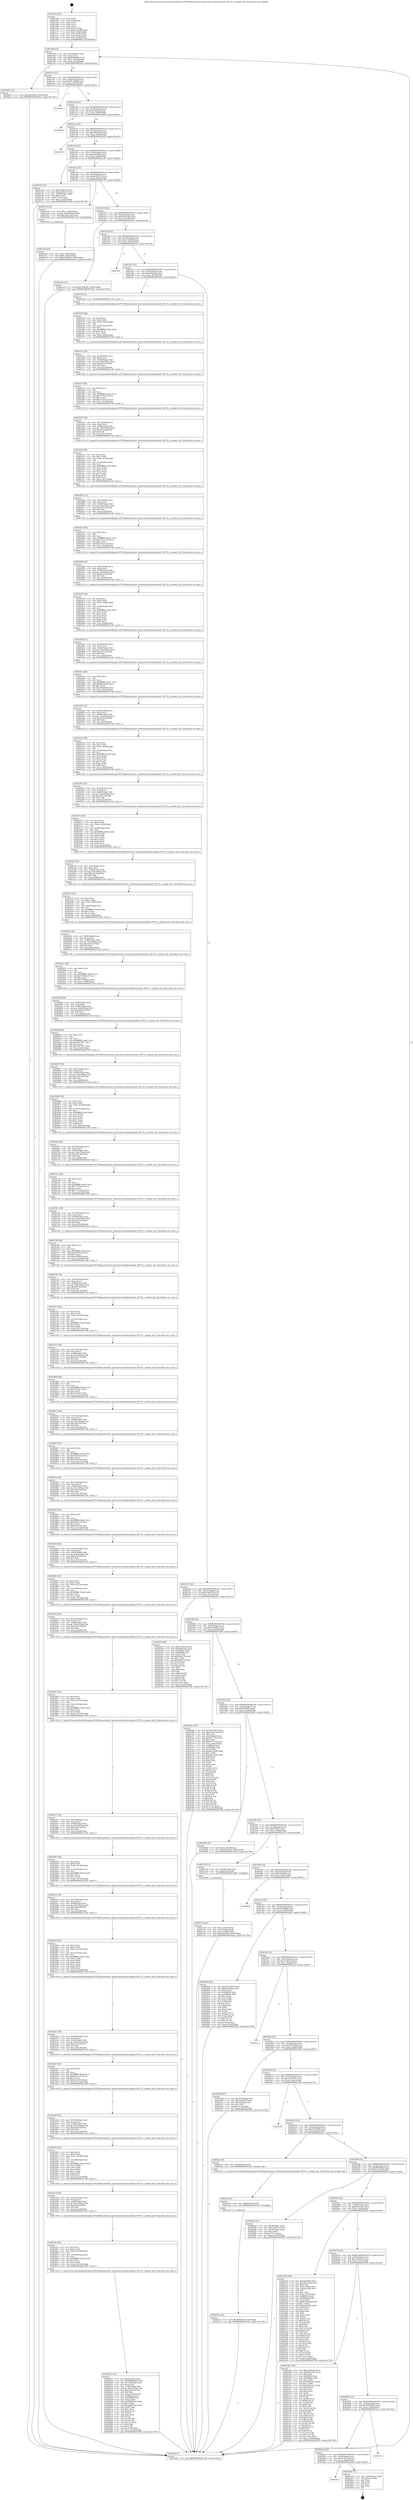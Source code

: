 digraph "0x401e60" {
  label = "0x401e60 (/mnt/c/Users/mathe/Desktop/tcc/POCII/binaries/extr_hashcatsrcmodulesmodule_09710.c_module_init_Final-ollvm.out::main(0))"
  labelloc = "t"
  node[shape=record]

  Entry [label="",width=0.3,height=0.3,shape=circle,fillcolor=black,style=filled]
  "0x401e8b" [label="{
     0x401e8b [23]\l
     | [instrs]\l
     &nbsp;&nbsp;0x401e8b \<+3\>: mov -0x50(%rbp),%eax\l
     &nbsp;&nbsp;0x401e8e \<+2\>: mov %eax,%ecx\l
     &nbsp;&nbsp;0x401e90 \<+6\>: sub $0x8989b090,%ecx\l
     &nbsp;&nbsp;0x401e96 \<+3\>: mov %eax,-0x54(%rbp)\l
     &nbsp;&nbsp;0x401e99 \<+3\>: mov %ecx,-0x58(%rbp)\l
     &nbsp;&nbsp;0x401e9c \<+6\>: je 0000000000402b9c \<main+0xd3c\>\l
  }"]
  "0x402b9c" [label="{
     0x402b9c [12]\l
     | [instrs]\l
     &nbsp;&nbsp;0x402b9c \<+7\>: movl $0x2bc69286,-0x50(%rbp)\l
     &nbsp;&nbsp;0x402ba3 \<+5\>: jmp 00000000004035fb \<main+0x179b\>\l
  }"]
  "0x401ea2" [label="{
     0x401ea2 [22]\l
     | [instrs]\l
     &nbsp;&nbsp;0x401ea2 \<+5\>: jmp 0000000000401ea7 \<main+0x47\>\l
     &nbsp;&nbsp;0x401ea7 \<+3\>: mov -0x54(%rbp),%eax\l
     &nbsp;&nbsp;0x401eaa \<+5\>: sub $0x96ce9b88,%eax\l
     &nbsp;&nbsp;0x401eaf \<+3\>: mov %eax,-0x5c(%rbp)\l
     &nbsp;&nbsp;0x401eb2 \<+6\>: je 0000000000402d81 \<main+0xf21\>\l
  }"]
  Exit [label="",width=0.3,height=0.3,shape=circle,fillcolor=black,style=filled,peripheries=2]
  "0x402d81" [label="{
     0x402d81\l
  }", style=dashed]
  "0x401eb8" [label="{
     0x401eb8 [22]\l
     | [instrs]\l
     &nbsp;&nbsp;0x401eb8 \<+5\>: jmp 0000000000401ebd \<main+0x5d\>\l
     &nbsp;&nbsp;0x401ebd \<+3\>: mov -0x54(%rbp),%eax\l
     &nbsp;&nbsp;0x401ec0 \<+5\>: sub $0x9c3fed1f,%eax\l
     &nbsp;&nbsp;0x401ec5 \<+3\>: mov %eax,-0x60(%rbp)\l
     &nbsp;&nbsp;0x401ec8 \<+6\>: je 0000000000402dbd \<main+0xf5d\>\l
  }"]
  "0x4020c3" [label="{
     0x4020c3\l
  }", style=dashed]
  "0x402dbd" [label="{
     0x402dbd\l
  }", style=dashed]
  "0x401ece" [label="{
     0x401ece [22]\l
     | [instrs]\l
     &nbsp;&nbsp;0x401ece \<+5\>: jmp 0000000000401ed3 \<main+0x73\>\l
     &nbsp;&nbsp;0x401ed3 \<+3\>: mov -0x54(%rbp),%eax\l
     &nbsp;&nbsp;0x401ed6 \<+5\>: sub $0xa38393dd,%eax\l
     &nbsp;&nbsp;0x401edb \<+3\>: mov %eax,-0x64(%rbp)\l
     &nbsp;&nbsp;0x401ede \<+6\>: je 0000000000402d29 \<main+0xec9\>\l
  }"]
  "0x402da0" [label="{
     0x402da0 [17]\l
     | [instrs]\l
     &nbsp;&nbsp;0x402da0 \<+3\>: mov -0x28(%rbp),%eax\l
     &nbsp;&nbsp;0x402da3 \<+7\>: add $0x1e8,%rsp\l
     &nbsp;&nbsp;0x402daa \<+1\>: pop %rbx\l
     &nbsp;&nbsp;0x402dab \<+2\>: pop %r14\l
     &nbsp;&nbsp;0x402dad \<+2\>: pop %r15\l
     &nbsp;&nbsp;0x402daf \<+1\>: pop %rbp\l
     &nbsp;&nbsp;0x402db0 \<+1\>: ret\l
  }"]
  "0x402d29" [label="{
     0x402d29\l
  }", style=dashed]
  "0x401ee4" [label="{
     0x401ee4 [22]\l
     | [instrs]\l
     &nbsp;&nbsp;0x401ee4 \<+5\>: jmp 0000000000401ee9 \<main+0x89\>\l
     &nbsp;&nbsp;0x401ee9 \<+3\>: mov -0x54(%rbp),%eax\l
     &nbsp;&nbsp;0x401eec \<+5\>: sub $0xa90cf396,%eax\l
     &nbsp;&nbsp;0x401ef1 \<+3\>: mov %eax,-0x68(%rbp)\l
     &nbsp;&nbsp;0x401ef4 \<+6\>: je 000000000040213b \<main+0x2db\>\l
  }"]
  "0x4020aa" [label="{
     0x4020aa [25]\l
     | [instrs]\l
     &nbsp;&nbsp;0x4020aa \<+5\>: jmp 00000000004020af \<main+0x24f\>\l
     &nbsp;&nbsp;0x4020af \<+3\>: mov -0x54(%rbp),%eax\l
     &nbsp;&nbsp;0x4020b2 \<+5\>: sub $0x5b3fa1e9,%eax\l
     &nbsp;&nbsp;0x4020b7 \<+6\>: mov %eax,-0xb4(%rbp)\l
     &nbsp;&nbsp;0x4020bd \<+6\>: je 0000000000402da0 \<main+0xf40\>\l
  }"]
  "0x40213b" [label="{
     0x40213b [27]\l
     | [instrs]\l
     &nbsp;&nbsp;0x40213b \<+5\>: mov $0x33aff3c2,%eax\l
     &nbsp;&nbsp;0x402140 \<+5\>: mov $0xaa244333,%ecx\l
     &nbsp;&nbsp;0x402145 \<+3\>: mov -0x20(%rbp),%edx\l
     &nbsp;&nbsp;0x402148 \<+3\>: cmp $0x0,%edx\l
     &nbsp;&nbsp;0x40214b \<+3\>: cmove %ecx,%eax\l
     &nbsp;&nbsp;0x40214e \<+3\>: mov %eax,-0x50(%rbp)\l
     &nbsp;&nbsp;0x402151 \<+5\>: jmp 00000000004035fb \<main+0x179b\>\l
  }"]
  "0x401efa" [label="{
     0x401efa [22]\l
     | [instrs]\l
     &nbsp;&nbsp;0x401efa \<+5\>: jmp 0000000000401eff \<main+0x9f\>\l
     &nbsp;&nbsp;0x401eff \<+3\>: mov -0x54(%rbp),%eax\l
     &nbsp;&nbsp;0x401f02 \<+5\>: sub $0xaa244333,%eax\l
     &nbsp;&nbsp;0x401f07 \<+3\>: mov %eax,-0x6c(%rbp)\l
     &nbsp;&nbsp;0x401f0a \<+6\>: je 0000000000402156 \<main+0x2f6\>\l
  }"]
  "0x4035ce" [label="{
     0x4035ce\l
  }", style=dashed]
  "0x402156" [label="{
     0x402156 [23]\l
     | [instrs]\l
     &nbsp;&nbsp;0x402156 \<+7\>: movl $0x1,-0x40(%rbp)\l
     &nbsp;&nbsp;0x40215d \<+4\>: movslq -0x40(%rbp),%rax\l
     &nbsp;&nbsp;0x402161 \<+7\>: imul $0x1d0,%rax,%rdi\l
     &nbsp;&nbsp;0x402168 \<+5\>: call 0000000000401050 \<malloc@plt\>\l
     | [calls]\l
     &nbsp;&nbsp;0x401050 \{1\} (unknown)\l
  }"]
  "0x401f10" [label="{
     0x401f10 [22]\l
     | [instrs]\l
     &nbsp;&nbsp;0x401f10 \<+5\>: jmp 0000000000401f15 \<main+0xb5\>\l
     &nbsp;&nbsp;0x401f15 \<+3\>: mov -0x54(%rbp),%eax\l
     &nbsp;&nbsp;0x401f18 \<+5\>: sub $0xb1b612d4,%eax\l
     &nbsp;&nbsp;0x401f1d \<+3\>: mov %eax,-0x70(%rbp)\l
     &nbsp;&nbsp;0x401f20 \<+6\>: je 0000000000402ca0 \<main+0xe40\>\l
  }"]
  "0x402cbe" [label="{
     0x402cbe [12]\l
     | [instrs]\l
     &nbsp;&nbsp;0x402cbe \<+7\>: movl $0xffd8df95,-0x50(%rbp)\l
     &nbsp;&nbsp;0x402cc5 \<+5\>: jmp 00000000004035fb \<main+0x179b\>\l
  }"]
  "0x402ca0" [label="{
     0x402ca0 [12]\l
     | [instrs]\l
     &nbsp;&nbsp;0x402ca0 \<+7\>: movl $0x5338cdf7,-0x50(%rbp)\l
     &nbsp;&nbsp;0x402ca7 \<+5\>: jmp 00000000004035fb \<main+0x179b\>\l
  }"]
  "0x401f26" [label="{
     0x401f26 [22]\l
     | [instrs]\l
     &nbsp;&nbsp;0x401f26 \<+5\>: jmp 0000000000401f2b \<main+0xcb\>\l
     &nbsp;&nbsp;0x401f2b \<+3\>: mov -0x54(%rbp),%eax\l
     &nbsp;&nbsp;0x401f2e \<+5\>: sub $0xb1c3d260,%eax\l
     &nbsp;&nbsp;0x401f33 \<+3\>: mov %eax,-0x74(%rbp)\l
     &nbsp;&nbsp;0x401f36 \<+6\>: je 00000000004035ef \<main+0x178f\>\l
  }"]
  "0x402cb5" [label="{
     0x402cb5 [9]\l
     | [instrs]\l
     &nbsp;&nbsp;0x402cb5 \<+4\>: mov -0x48(%rbp),%rdi\l
     &nbsp;&nbsp;0x402cb9 \<+5\>: call 0000000000401030 \<free@plt\>\l
     | [calls]\l
     &nbsp;&nbsp;0x401030 \{1\} (unknown)\l
  }"]
  "0x4035ef" [label="{
     0x4035ef\l
  }", style=dashed]
  "0x401f3c" [label="{
     0x401f3c [22]\l
     | [instrs]\l
     &nbsp;&nbsp;0x401f3c \<+5\>: jmp 0000000000401f41 \<main+0xe1\>\l
     &nbsp;&nbsp;0x401f41 \<+3\>: mov -0x54(%rbp),%eax\l
     &nbsp;&nbsp;0x401f44 \<+5\>: sub $0xb8fad20a,%eax\l
     &nbsp;&nbsp;0x401f49 \<+3\>: mov %eax,-0x78(%rbp)\l
     &nbsp;&nbsp;0x401f4c \<+6\>: je 000000000040232b \<main+0x4cb\>\l
  }"]
  "0x402b1f" [label="{
     0x402b1f [125]\l
     | [instrs]\l
     &nbsp;&nbsp;0x402b1f \<+5\>: mov $0x9c3fed1f,%ecx\l
     &nbsp;&nbsp;0x402b24 \<+5\>: mov $0x8989b090,%edx\l
     &nbsp;&nbsp;0x402b29 \<+6\>: mov -0x154(%rbp),%esi\l
     &nbsp;&nbsp;0x402b2f \<+3\>: imul %eax,%esi\l
     &nbsp;&nbsp;0x402b32 \<+4\>: mov -0x48(%rbp),%rdi\l
     &nbsp;&nbsp;0x402b36 \<+4\>: movslq -0x4c(%rbp),%r8\l
     &nbsp;&nbsp;0x402b3a \<+7\>: imul $0x1d0,%r8,%r8\l
     &nbsp;&nbsp;0x402b41 \<+3\>: add %r8,%rdi\l
     &nbsp;&nbsp;0x402b44 \<+6\>: mov %esi,0x1c8(%rdi)\l
     &nbsp;&nbsp;0x402b4a \<+7\>: mov 0x4060c4,%eax\l
     &nbsp;&nbsp;0x402b51 \<+7\>: mov 0x406084,%esi\l
     &nbsp;&nbsp;0x402b58 \<+3\>: mov %eax,%r9d\l
     &nbsp;&nbsp;0x402b5b \<+7\>: add $0x22699324,%r9d\l
     &nbsp;&nbsp;0x402b62 \<+4\>: sub $0x1,%r9d\l
     &nbsp;&nbsp;0x402b66 \<+7\>: sub $0x22699324,%r9d\l
     &nbsp;&nbsp;0x402b6d \<+4\>: imul %r9d,%eax\l
     &nbsp;&nbsp;0x402b71 \<+3\>: and $0x1,%eax\l
     &nbsp;&nbsp;0x402b74 \<+3\>: cmp $0x0,%eax\l
     &nbsp;&nbsp;0x402b77 \<+4\>: sete %r10b\l
     &nbsp;&nbsp;0x402b7b \<+3\>: cmp $0xa,%esi\l
     &nbsp;&nbsp;0x402b7e \<+4\>: setl %r11b\l
     &nbsp;&nbsp;0x402b82 \<+3\>: mov %r10b,%bl\l
     &nbsp;&nbsp;0x402b85 \<+3\>: and %r11b,%bl\l
     &nbsp;&nbsp;0x402b88 \<+3\>: xor %r11b,%r10b\l
     &nbsp;&nbsp;0x402b8b \<+3\>: or %r10b,%bl\l
     &nbsp;&nbsp;0x402b8e \<+3\>: test $0x1,%bl\l
     &nbsp;&nbsp;0x402b91 \<+3\>: cmovne %edx,%ecx\l
     &nbsp;&nbsp;0x402b94 \<+3\>: mov %ecx,-0x50(%rbp)\l
     &nbsp;&nbsp;0x402b97 \<+5\>: jmp 00000000004035fb \<main+0x179b\>\l
  }"]
  "0x40232b" [label="{
     0x40232b [5]\l
     | [instrs]\l
     &nbsp;&nbsp;0x40232b \<+5\>: call 0000000000401160 \<next_i\>\l
     | [calls]\l
     &nbsp;&nbsp;0x401160 \{1\} (/mnt/c/Users/mathe/Desktop/tcc/POCII/binaries/extr_hashcatsrcmodulesmodule_09710.c_module_init_Final-ollvm.out::next_i)\l
  }"]
  "0x401f52" [label="{
     0x401f52 [22]\l
     | [instrs]\l
     &nbsp;&nbsp;0x401f52 \<+5\>: jmp 0000000000401f57 \<main+0xf7\>\l
     &nbsp;&nbsp;0x401f57 \<+3\>: mov -0x54(%rbp),%eax\l
     &nbsp;&nbsp;0x401f5a \<+5\>: sub $0xcee961f9,%eax\l
     &nbsp;&nbsp;0x401f5f \<+3\>: mov %eax,-0x7c(%rbp)\l
     &nbsp;&nbsp;0x401f62 \<+6\>: je 00000000004022d3 \<main+0x473\>\l
  }"]
  "0x402af3" [label="{
     0x402af3 [44]\l
     | [instrs]\l
     &nbsp;&nbsp;0x402af3 \<+2\>: xor %ecx,%ecx\l
     &nbsp;&nbsp;0x402af5 \<+5\>: mov $0x2,%edx\l
     &nbsp;&nbsp;0x402afa \<+6\>: mov %edx,-0x150(%rbp)\l
     &nbsp;&nbsp;0x402b00 \<+1\>: cltd\l
     &nbsp;&nbsp;0x402b01 \<+6\>: mov -0x150(%rbp),%esi\l
     &nbsp;&nbsp;0x402b07 \<+2\>: idiv %esi\l
     &nbsp;&nbsp;0x402b09 \<+6\>: imul $0xfffffffe,%edx,%edx\l
     &nbsp;&nbsp;0x402b0f \<+3\>: sub $0x1,%ecx\l
     &nbsp;&nbsp;0x402b12 \<+2\>: sub %ecx,%edx\l
     &nbsp;&nbsp;0x402b14 \<+6\>: mov %edx,-0x154(%rbp)\l
     &nbsp;&nbsp;0x402b1a \<+5\>: call 0000000000401160 \<next_i\>\l
     | [calls]\l
     &nbsp;&nbsp;0x401160 \{1\} (/mnt/c/Users/mathe/Desktop/tcc/POCII/binaries/extr_hashcatsrcmodulesmodule_09710.c_module_init_Final-ollvm.out::next_i)\l
  }"]
  "0x4022d3" [label="{
     0x4022d3 [88]\l
     | [instrs]\l
     &nbsp;&nbsp;0x4022d3 \<+5\>: mov $0x9c3fed1f,%eax\l
     &nbsp;&nbsp;0x4022d8 \<+5\>: mov $0xb8fad20a,%ecx\l
     &nbsp;&nbsp;0x4022dd \<+7\>: mov 0x4060c4,%edx\l
     &nbsp;&nbsp;0x4022e4 \<+7\>: mov 0x406084,%esi\l
     &nbsp;&nbsp;0x4022eb \<+2\>: mov %edx,%edi\l
     &nbsp;&nbsp;0x4022ed \<+6\>: add $0xf5daf73f,%edi\l
     &nbsp;&nbsp;0x4022f3 \<+3\>: sub $0x1,%edi\l
     &nbsp;&nbsp;0x4022f6 \<+6\>: sub $0xf5daf73f,%edi\l
     &nbsp;&nbsp;0x4022fc \<+3\>: imul %edi,%edx\l
     &nbsp;&nbsp;0x4022ff \<+3\>: and $0x1,%edx\l
     &nbsp;&nbsp;0x402302 \<+3\>: cmp $0x0,%edx\l
     &nbsp;&nbsp;0x402305 \<+4\>: sete %r8b\l
     &nbsp;&nbsp;0x402309 \<+3\>: cmp $0xa,%esi\l
     &nbsp;&nbsp;0x40230c \<+4\>: setl %r9b\l
     &nbsp;&nbsp;0x402310 \<+3\>: mov %r8b,%r10b\l
     &nbsp;&nbsp;0x402313 \<+3\>: and %r9b,%r10b\l
     &nbsp;&nbsp;0x402316 \<+3\>: xor %r9b,%r8b\l
     &nbsp;&nbsp;0x402319 \<+3\>: or %r8b,%r10b\l
     &nbsp;&nbsp;0x40231c \<+4\>: test $0x1,%r10b\l
     &nbsp;&nbsp;0x402320 \<+3\>: cmovne %ecx,%eax\l
     &nbsp;&nbsp;0x402323 \<+3\>: mov %eax,-0x50(%rbp)\l
     &nbsp;&nbsp;0x402326 \<+5\>: jmp 00000000004035fb \<main+0x179b\>\l
  }"]
  "0x401f68" [label="{
     0x401f68 [22]\l
     | [instrs]\l
     &nbsp;&nbsp;0x401f68 \<+5\>: jmp 0000000000401f6d \<main+0x10d\>\l
     &nbsp;&nbsp;0x401f6d \<+3\>: mov -0x54(%rbp),%eax\l
     &nbsp;&nbsp;0x401f70 \<+5\>: sub $0xfb1d3b9e,%eax\l
     &nbsp;&nbsp;0x401f75 \<+3\>: mov %eax,-0x80(%rbp)\l
     &nbsp;&nbsp;0x401f78 \<+6\>: je 0000000000402bfb \<main+0xd9b\>\l
  }"]
  "0x402acd" [label="{
     0x402acd [38]\l
     | [instrs]\l
     &nbsp;&nbsp;0x402acd \<+6\>: mov -0x14c(%rbp),%ecx\l
     &nbsp;&nbsp;0x402ad3 \<+3\>: imul %eax,%ecx\l
     &nbsp;&nbsp;0x402ad6 \<+4\>: mov -0x48(%rbp),%rdi\l
     &nbsp;&nbsp;0x402ada \<+4\>: movslq -0x4c(%rbp),%r8\l
     &nbsp;&nbsp;0x402ade \<+7\>: imul $0x1d0,%r8,%r8\l
     &nbsp;&nbsp;0x402ae5 \<+3\>: add %r8,%rdi\l
     &nbsp;&nbsp;0x402ae8 \<+6\>: mov %ecx,0x1c4(%rdi)\l
     &nbsp;&nbsp;0x402aee \<+5\>: call 0000000000401160 \<next_i\>\l
     | [calls]\l
     &nbsp;&nbsp;0x401160 \{1\} (/mnt/c/Users/mathe/Desktop/tcc/POCII/binaries/extr_hashcatsrcmodulesmodule_09710.c_module_init_Final-ollvm.out::next_i)\l
  }"]
  "0x402bfb" [label="{
     0x402bfb [165]\l
     | [instrs]\l
     &nbsp;&nbsp;0x402bfb \<+5\>: mov $0x59339470,%eax\l
     &nbsp;&nbsp;0x402c00 \<+5\>: mov $0xb1b612d4,%ecx\l
     &nbsp;&nbsp;0x402c05 \<+2\>: mov $0x1,%dl\l
     &nbsp;&nbsp;0x402c07 \<+3\>: mov -0x4c(%rbp),%esi\l
     &nbsp;&nbsp;0x402c0a \<+6\>: sub $0x4577153e,%esi\l
     &nbsp;&nbsp;0x402c10 \<+3\>: add $0x1,%esi\l
     &nbsp;&nbsp;0x402c13 \<+6\>: add $0x4577153e,%esi\l
     &nbsp;&nbsp;0x402c19 \<+3\>: mov %esi,-0x4c(%rbp)\l
     &nbsp;&nbsp;0x402c1c \<+7\>: mov 0x4060c4,%esi\l
     &nbsp;&nbsp;0x402c23 \<+7\>: mov 0x406084,%edi\l
     &nbsp;&nbsp;0x402c2a \<+3\>: mov %esi,%r8d\l
     &nbsp;&nbsp;0x402c2d \<+7\>: add $0xb9ac3ed0,%r8d\l
     &nbsp;&nbsp;0x402c34 \<+4\>: sub $0x1,%r8d\l
     &nbsp;&nbsp;0x402c38 \<+7\>: sub $0xb9ac3ed0,%r8d\l
     &nbsp;&nbsp;0x402c3f \<+4\>: imul %r8d,%esi\l
     &nbsp;&nbsp;0x402c43 \<+3\>: and $0x1,%esi\l
     &nbsp;&nbsp;0x402c46 \<+3\>: cmp $0x0,%esi\l
     &nbsp;&nbsp;0x402c49 \<+4\>: sete %r9b\l
     &nbsp;&nbsp;0x402c4d \<+3\>: cmp $0xa,%edi\l
     &nbsp;&nbsp;0x402c50 \<+4\>: setl %r10b\l
     &nbsp;&nbsp;0x402c54 \<+3\>: mov %r9b,%r11b\l
     &nbsp;&nbsp;0x402c57 \<+4\>: xor $0xff,%r11b\l
     &nbsp;&nbsp;0x402c5b \<+3\>: mov %r10b,%bl\l
     &nbsp;&nbsp;0x402c5e \<+3\>: xor $0xff,%bl\l
     &nbsp;&nbsp;0x402c61 \<+3\>: xor $0x0,%dl\l
     &nbsp;&nbsp;0x402c64 \<+3\>: mov %r11b,%r14b\l
     &nbsp;&nbsp;0x402c67 \<+4\>: and $0x0,%r14b\l
     &nbsp;&nbsp;0x402c6b \<+3\>: and %dl,%r9b\l
     &nbsp;&nbsp;0x402c6e \<+3\>: mov %bl,%r15b\l
     &nbsp;&nbsp;0x402c71 \<+4\>: and $0x0,%r15b\l
     &nbsp;&nbsp;0x402c75 \<+3\>: and %dl,%r10b\l
     &nbsp;&nbsp;0x402c78 \<+3\>: or %r9b,%r14b\l
     &nbsp;&nbsp;0x402c7b \<+3\>: or %r10b,%r15b\l
     &nbsp;&nbsp;0x402c7e \<+3\>: xor %r15b,%r14b\l
     &nbsp;&nbsp;0x402c81 \<+3\>: or %bl,%r11b\l
     &nbsp;&nbsp;0x402c84 \<+4\>: xor $0xff,%r11b\l
     &nbsp;&nbsp;0x402c88 \<+3\>: or $0x0,%dl\l
     &nbsp;&nbsp;0x402c8b \<+3\>: and %dl,%r11b\l
     &nbsp;&nbsp;0x402c8e \<+3\>: or %r11b,%r14b\l
     &nbsp;&nbsp;0x402c91 \<+4\>: test $0x1,%r14b\l
     &nbsp;&nbsp;0x402c95 \<+3\>: cmovne %ecx,%eax\l
     &nbsp;&nbsp;0x402c98 \<+3\>: mov %eax,-0x50(%rbp)\l
     &nbsp;&nbsp;0x402c9b \<+5\>: jmp 00000000004035fb \<main+0x179b\>\l
  }"]
  "0x401f7e" [label="{
     0x401f7e [25]\l
     | [instrs]\l
     &nbsp;&nbsp;0x401f7e \<+5\>: jmp 0000000000401f83 \<main+0x123\>\l
     &nbsp;&nbsp;0x401f83 \<+3\>: mov -0x54(%rbp),%eax\l
     &nbsp;&nbsp;0x401f86 \<+5\>: sub $0xffd8df95,%eax\l
     &nbsp;&nbsp;0x401f8b \<+6\>: mov %eax,-0x84(%rbp)\l
     &nbsp;&nbsp;0x401f91 \<+6\>: je 0000000000402d8d \<main+0xf2d\>\l
  }"]
  "0x402a95" [label="{
     0x402a95 [56]\l
     | [instrs]\l
     &nbsp;&nbsp;0x402a95 \<+2\>: xor %ecx,%ecx\l
     &nbsp;&nbsp;0x402a97 \<+5\>: mov $0x2,%edx\l
     &nbsp;&nbsp;0x402a9c \<+6\>: mov %edx,-0x148(%rbp)\l
     &nbsp;&nbsp;0x402aa2 \<+1\>: cltd\l
     &nbsp;&nbsp;0x402aa3 \<+6\>: mov -0x148(%rbp),%esi\l
     &nbsp;&nbsp;0x402aa9 \<+2\>: idiv %esi\l
     &nbsp;&nbsp;0x402aab \<+6\>: imul $0xfffffffe,%edx,%edx\l
     &nbsp;&nbsp;0x402ab1 \<+3\>: mov %ecx,%r9d\l
     &nbsp;&nbsp;0x402ab4 \<+3\>: sub %edx,%r9d\l
     &nbsp;&nbsp;0x402ab7 \<+2\>: mov %ecx,%edx\l
     &nbsp;&nbsp;0x402ab9 \<+3\>: sub $0x1,%edx\l
     &nbsp;&nbsp;0x402abc \<+3\>: add %edx,%r9d\l
     &nbsp;&nbsp;0x402abf \<+3\>: sub %r9d,%ecx\l
     &nbsp;&nbsp;0x402ac2 \<+6\>: mov %ecx,-0x14c(%rbp)\l
     &nbsp;&nbsp;0x402ac8 \<+5\>: call 0000000000401160 \<next_i\>\l
     | [calls]\l
     &nbsp;&nbsp;0x401160 \{1\} (/mnt/c/Users/mathe/Desktop/tcc/POCII/binaries/extr_hashcatsrcmodulesmodule_09710.c_module_init_Final-ollvm.out::next_i)\l
  }"]
  "0x402d8d" [label="{
     0x402d8d [19]\l
     | [instrs]\l
     &nbsp;&nbsp;0x402d8d \<+7\>: movl $0x0,-0x28(%rbp)\l
     &nbsp;&nbsp;0x402d94 \<+7\>: movl $0x5b3fa1e9,-0x50(%rbp)\l
     &nbsp;&nbsp;0x402d9b \<+5\>: jmp 00000000004035fb \<main+0x179b\>\l
  }"]
  "0x401f97" [label="{
     0x401f97 [25]\l
     | [instrs]\l
     &nbsp;&nbsp;0x401f97 \<+5\>: jmp 0000000000401f9c \<main+0x13c\>\l
     &nbsp;&nbsp;0x401f9c \<+3\>: mov -0x54(%rbp),%eax\l
     &nbsp;&nbsp;0x401f9f \<+5\>: sub $0x2659df7,%eax\l
     &nbsp;&nbsp;0x401fa4 \<+6\>: mov %eax,-0x88(%rbp)\l
     &nbsp;&nbsp;0x401faa \<+6\>: je 0000000000402119 \<main+0x2b9\>\l
  }"]
  "0x402a6f" [label="{
     0x402a6f [38]\l
     | [instrs]\l
     &nbsp;&nbsp;0x402a6f \<+6\>: mov -0x144(%rbp),%ecx\l
     &nbsp;&nbsp;0x402a75 \<+3\>: imul %eax,%ecx\l
     &nbsp;&nbsp;0x402a78 \<+4\>: mov -0x48(%rbp),%rdi\l
     &nbsp;&nbsp;0x402a7c \<+4\>: movslq -0x4c(%rbp),%r8\l
     &nbsp;&nbsp;0x402a80 \<+7\>: imul $0x1d0,%r8,%r8\l
     &nbsp;&nbsp;0x402a87 \<+3\>: add %r8,%rdi\l
     &nbsp;&nbsp;0x402a8a \<+6\>: mov %ecx,0x1c0(%rdi)\l
     &nbsp;&nbsp;0x402a90 \<+5\>: call 0000000000401160 \<next_i\>\l
     | [calls]\l
     &nbsp;&nbsp;0x401160 \{1\} (/mnt/c/Users/mathe/Desktop/tcc/POCII/binaries/extr_hashcatsrcmodulesmodule_09710.c_module_init_Final-ollvm.out::next_i)\l
  }"]
  "0x402119" [label="{
     0x402119 [13]\l
     | [instrs]\l
     &nbsp;&nbsp;0x402119 \<+4\>: mov -0x38(%rbp),%rax\l
     &nbsp;&nbsp;0x40211d \<+4\>: mov 0x8(%rax),%rdi\l
     &nbsp;&nbsp;0x402121 \<+5\>: call 0000000000401060 \<atoi@plt\>\l
     | [calls]\l
     &nbsp;&nbsp;0x401060 \{1\} (unknown)\l
  }"]
  "0x401fb0" [label="{
     0x401fb0 [25]\l
     | [instrs]\l
     &nbsp;&nbsp;0x401fb0 \<+5\>: jmp 0000000000401fb5 \<main+0x155\>\l
     &nbsp;&nbsp;0x401fb5 \<+3\>: mov -0x54(%rbp),%eax\l
     &nbsp;&nbsp;0x401fb8 \<+5\>: sub $0x2b3bbd5,%eax\l
     &nbsp;&nbsp;0x401fbd \<+6\>: mov %eax,-0x8c(%rbp)\l
     &nbsp;&nbsp;0x401fc3 \<+6\>: je 0000000000402db1 \<main+0xf51\>\l
  }"]
  "0x402a47" [label="{
     0x402a47 [40]\l
     | [instrs]\l
     &nbsp;&nbsp;0x402a47 \<+5\>: mov $0x2,%ecx\l
     &nbsp;&nbsp;0x402a4c \<+1\>: cltd\l
     &nbsp;&nbsp;0x402a4d \<+2\>: idiv %ecx\l
     &nbsp;&nbsp;0x402a4f \<+6\>: imul $0xfffffffe,%edx,%ecx\l
     &nbsp;&nbsp;0x402a55 \<+6\>: sub $0x6ae31353,%ecx\l
     &nbsp;&nbsp;0x402a5b \<+3\>: add $0x1,%ecx\l
     &nbsp;&nbsp;0x402a5e \<+6\>: add $0x6ae31353,%ecx\l
     &nbsp;&nbsp;0x402a64 \<+6\>: mov %ecx,-0x144(%rbp)\l
     &nbsp;&nbsp;0x402a6a \<+5\>: call 0000000000401160 \<next_i\>\l
     | [calls]\l
     &nbsp;&nbsp;0x401160 \{1\} (/mnt/c/Users/mathe/Desktop/tcc/POCII/binaries/extr_hashcatsrcmodulesmodule_09710.c_module_init_Final-ollvm.out::next_i)\l
  }"]
  "0x402db1" [label="{
     0x402db1\l
  }", style=dashed]
  "0x401fc9" [label="{
     0x401fc9 [25]\l
     | [instrs]\l
     &nbsp;&nbsp;0x401fc9 \<+5\>: jmp 0000000000401fce \<main+0x16e\>\l
     &nbsp;&nbsp;0x401fce \<+3\>: mov -0x54(%rbp),%eax\l
     &nbsp;&nbsp;0x401fd1 \<+5\>: sub $0x2bc69286,%eax\l
     &nbsp;&nbsp;0x401fd6 \<+6\>: mov %eax,-0x90(%rbp)\l
     &nbsp;&nbsp;0x401fdc \<+6\>: je 0000000000402ba8 \<main+0xd48\>\l
  }"]
  "0x402a21" [label="{
     0x402a21 [38]\l
     | [instrs]\l
     &nbsp;&nbsp;0x402a21 \<+6\>: mov -0x140(%rbp),%ecx\l
     &nbsp;&nbsp;0x402a27 \<+3\>: imul %eax,%ecx\l
     &nbsp;&nbsp;0x402a2a \<+4\>: mov -0x48(%rbp),%rdi\l
     &nbsp;&nbsp;0x402a2e \<+4\>: movslq -0x4c(%rbp),%r8\l
     &nbsp;&nbsp;0x402a32 \<+7\>: imul $0x1d0,%r8,%r8\l
     &nbsp;&nbsp;0x402a39 \<+3\>: add %r8,%rdi\l
     &nbsp;&nbsp;0x402a3c \<+6\>: mov %ecx,0x1a8(%rdi)\l
     &nbsp;&nbsp;0x402a42 \<+5\>: call 0000000000401160 \<next_i\>\l
     | [calls]\l
     &nbsp;&nbsp;0x401160 \{1\} (/mnt/c/Users/mathe/Desktop/tcc/POCII/binaries/extr_hashcatsrcmodulesmodule_09710.c_module_init_Final-ollvm.out::next_i)\l
  }"]
  "0x402ba8" [label="{
     0x402ba8 [83]\l
     | [instrs]\l
     &nbsp;&nbsp;0x402ba8 \<+5\>: mov $0x59339470,%eax\l
     &nbsp;&nbsp;0x402bad \<+5\>: mov $0xfb1d3b9e,%ecx\l
     &nbsp;&nbsp;0x402bb2 \<+2\>: xor %edx,%edx\l
     &nbsp;&nbsp;0x402bb4 \<+7\>: mov 0x4060c4,%esi\l
     &nbsp;&nbsp;0x402bbb \<+7\>: mov 0x406084,%edi\l
     &nbsp;&nbsp;0x402bc2 \<+3\>: sub $0x1,%edx\l
     &nbsp;&nbsp;0x402bc5 \<+3\>: mov %esi,%r8d\l
     &nbsp;&nbsp;0x402bc8 \<+3\>: add %edx,%r8d\l
     &nbsp;&nbsp;0x402bcb \<+4\>: imul %r8d,%esi\l
     &nbsp;&nbsp;0x402bcf \<+3\>: and $0x1,%esi\l
     &nbsp;&nbsp;0x402bd2 \<+3\>: cmp $0x0,%esi\l
     &nbsp;&nbsp;0x402bd5 \<+4\>: sete %r9b\l
     &nbsp;&nbsp;0x402bd9 \<+3\>: cmp $0xa,%edi\l
     &nbsp;&nbsp;0x402bdc \<+4\>: setl %r10b\l
     &nbsp;&nbsp;0x402be0 \<+3\>: mov %r9b,%r11b\l
     &nbsp;&nbsp;0x402be3 \<+3\>: and %r10b,%r11b\l
     &nbsp;&nbsp;0x402be6 \<+3\>: xor %r10b,%r9b\l
     &nbsp;&nbsp;0x402be9 \<+3\>: or %r9b,%r11b\l
     &nbsp;&nbsp;0x402bec \<+4\>: test $0x1,%r11b\l
     &nbsp;&nbsp;0x402bf0 \<+3\>: cmovne %ecx,%eax\l
     &nbsp;&nbsp;0x402bf3 \<+3\>: mov %eax,-0x50(%rbp)\l
     &nbsp;&nbsp;0x402bf6 \<+5\>: jmp 00000000004035fb \<main+0x179b\>\l
  }"]
  "0x401fe2" [label="{
     0x401fe2 [25]\l
     | [instrs]\l
     &nbsp;&nbsp;0x401fe2 \<+5\>: jmp 0000000000401fe7 \<main+0x187\>\l
     &nbsp;&nbsp;0x401fe7 \<+3\>: mov -0x54(%rbp),%eax\l
     &nbsp;&nbsp;0x401fea \<+5\>: sub $0x33aff3c2,%eax\l
     &nbsp;&nbsp;0x401fef \<+6\>: mov %eax,-0x94(%rbp)\l
     &nbsp;&nbsp;0x401ff5 \<+6\>: je 0000000000402cca \<main+0xe6a\>\l
  }"]
  "0x4029e9" [label="{
     0x4029e9 [56]\l
     | [instrs]\l
     &nbsp;&nbsp;0x4029e9 \<+2\>: xor %ecx,%ecx\l
     &nbsp;&nbsp;0x4029eb \<+5\>: mov $0x2,%edx\l
     &nbsp;&nbsp;0x4029f0 \<+6\>: mov %edx,-0x13c(%rbp)\l
     &nbsp;&nbsp;0x4029f6 \<+1\>: cltd\l
     &nbsp;&nbsp;0x4029f7 \<+6\>: mov -0x13c(%rbp),%esi\l
     &nbsp;&nbsp;0x4029fd \<+2\>: idiv %esi\l
     &nbsp;&nbsp;0x4029ff \<+6\>: imul $0xfffffffe,%edx,%edx\l
     &nbsp;&nbsp;0x402a05 \<+3\>: mov %ecx,%r9d\l
     &nbsp;&nbsp;0x402a08 \<+3\>: sub %edx,%r9d\l
     &nbsp;&nbsp;0x402a0b \<+2\>: mov %ecx,%edx\l
     &nbsp;&nbsp;0x402a0d \<+3\>: sub $0x1,%edx\l
     &nbsp;&nbsp;0x402a10 \<+3\>: add %edx,%r9d\l
     &nbsp;&nbsp;0x402a13 \<+3\>: sub %r9d,%ecx\l
     &nbsp;&nbsp;0x402a16 \<+6\>: mov %ecx,-0x140(%rbp)\l
     &nbsp;&nbsp;0x402a1c \<+5\>: call 0000000000401160 \<next_i\>\l
     | [calls]\l
     &nbsp;&nbsp;0x401160 \{1\} (/mnt/c/Users/mathe/Desktop/tcc/POCII/binaries/extr_hashcatsrcmodulesmodule_09710.c_module_init_Final-ollvm.out::next_i)\l
  }"]
  "0x402cca" [label="{
     0x402cca\l
  }", style=dashed]
  "0x401ffb" [label="{
     0x401ffb [25]\l
     | [instrs]\l
     &nbsp;&nbsp;0x401ffb \<+5\>: jmp 0000000000402000 \<main+0x1a0\>\l
     &nbsp;&nbsp;0x402000 \<+3\>: mov -0x54(%rbp),%eax\l
     &nbsp;&nbsp;0x402003 \<+5\>: sub $0x38a7dc38,%eax\l
     &nbsp;&nbsp;0x402008 \<+6\>: mov %eax,-0x98(%rbp)\l
     &nbsp;&nbsp;0x40200e \<+6\>: je 00000000004022b8 \<main+0x458\>\l
  }"]
  "0x4029c3" [label="{
     0x4029c3 [38]\l
     | [instrs]\l
     &nbsp;&nbsp;0x4029c3 \<+6\>: mov -0x138(%rbp),%ecx\l
     &nbsp;&nbsp;0x4029c9 \<+3\>: imul %eax,%ecx\l
     &nbsp;&nbsp;0x4029cc \<+4\>: mov -0x48(%rbp),%rdi\l
     &nbsp;&nbsp;0x4029d0 \<+4\>: movslq -0x4c(%rbp),%r8\l
     &nbsp;&nbsp;0x4029d4 \<+7\>: imul $0x1d0,%r8,%r8\l
     &nbsp;&nbsp;0x4029db \<+3\>: add %r8,%rdi\l
     &nbsp;&nbsp;0x4029de \<+6\>: mov %ecx,0x188(%rdi)\l
     &nbsp;&nbsp;0x4029e4 \<+5\>: call 0000000000401160 \<next_i\>\l
     | [calls]\l
     &nbsp;&nbsp;0x401160 \{1\} (/mnt/c/Users/mathe/Desktop/tcc/POCII/binaries/extr_hashcatsrcmodulesmodule_09710.c_module_init_Final-ollvm.out::next_i)\l
  }"]
  "0x4022b8" [label="{
     0x4022b8 [27]\l
     | [instrs]\l
     &nbsp;&nbsp;0x4022b8 \<+5\>: mov $0x43623668,%eax\l
     &nbsp;&nbsp;0x4022bd \<+5\>: mov $0xcee961f9,%ecx\l
     &nbsp;&nbsp;0x4022c2 \<+3\>: mov -0x19(%rbp),%dl\l
     &nbsp;&nbsp;0x4022c5 \<+3\>: test $0x1,%dl\l
     &nbsp;&nbsp;0x4022c8 \<+3\>: cmovne %ecx,%eax\l
     &nbsp;&nbsp;0x4022cb \<+3\>: mov %eax,-0x50(%rbp)\l
     &nbsp;&nbsp;0x4022ce \<+5\>: jmp 00000000004035fb \<main+0x179b\>\l
  }"]
  "0x402014" [label="{
     0x402014 [25]\l
     | [instrs]\l
     &nbsp;&nbsp;0x402014 \<+5\>: jmp 0000000000402019 \<main+0x1b9\>\l
     &nbsp;&nbsp;0x402019 \<+3\>: mov -0x54(%rbp),%eax\l
     &nbsp;&nbsp;0x40201c \<+5\>: sub $0x3e9e57b1,%eax\l
     &nbsp;&nbsp;0x402021 \<+6\>: mov %eax,-0x9c(%rbp)\l
     &nbsp;&nbsp;0x402027 \<+6\>: je 0000000000402cd6 \<main+0xe76\>\l
  }"]
  "0x402997" [label="{
     0x402997 [44]\l
     | [instrs]\l
     &nbsp;&nbsp;0x402997 \<+2\>: xor %ecx,%ecx\l
     &nbsp;&nbsp;0x402999 \<+5\>: mov $0x2,%edx\l
     &nbsp;&nbsp;0x40299e \<+6\>: mov %edx,-0x134(%rbp)\l
     &nbsp;&nbsp;0x4029a4 \<+1\>: cltd\l
     &nbsp;&nbsp;0x4029a5 \<+6\>: mov -0x134(%rbp),%esi\l
     &nbsp;&nbsp;0x4029ab \<+2\>: idiv %esi\l
     &nbsp;&nbsp;0x4029ad \<+6\>: imul $0xfffffffe,%edx,%edx\l
     &nbsp;&nbsp;0x4029b3 \<+3\>: sub $0x1,%ecx\l
     &nbsp;&nbsp;0x4029b6 \<+2\>: sub %ecx,%edx\l
     &nbsp;&nbsp;0x4029b8 \<+6\>: mov %edx,-0x138(%rbp)\l
     &nbsp;&nbsp;0x4029be \<+5\>: call 0000000000401160 \<next_i\>\l
     | [calls]\l
     &nbsp;&nbsp;0x401160 \{1\} (/mnt/c/Users/mathe/Desktop/tcc/POCII/binaries/extr_hashcatsrcmodulesmodule_09710.c_module_init_Final-ollvm.out::next_i)\l
  }"]
  "0x402cd6" [label="{
     0x402cd6\l
  }", style=dashed]
  "0x40202d" [label="{
     0x40202d [25]\l
     | [instrs]\l
     &nbsp;&nbsp;0x40202d \<+5\>: jmp 0000000000402032 \<main+0x1d2\>\l
     &nbsp;&nbsp;0x402032 \<+3\>: mov -0x54(%rbp),%eax\l
     &nbsp;&nbsp;0x402035 \<+5\>: sub $0x43623668,%eax\l
     &nbsp;&nbsp;0x40203a \<+6\>: mov %eax,-0xa0(%rbp)\l
     &nbsp;&nbsp;0x402040 \<+6\>: je 0000000000402cac \<main+0xe4c\>\l
  }"]
  "0x402971" [label="{
     0x402971 [38]\l
     | [instrs]\l
     &nbsp;&nbsp;0x402971 \<+6\>: mov -0x130(%rbp),%ecx\l
     &nbsp;&nbsp;0x402977 \<+3\>: imul %eax,%ecx\l
     &nbsp;&nbsp;0x40297a \<+4\>: mov -0x48(%rbp),%rdi\l
     &nbsp;&nbsp;0x40297e \<+4\>: movslq -0x4c(%rbp),%r8\l
     &nbsp;&nbsp;0x402982 \<+7\>: imul $0x1d0,%r8,%r8\l
     &nbsp;&nbsp;0x402989 \<+3\>: add %r8,%rdi\l
     &nbsp;&nbsp;0x40298c \<+6\>: mov %ecx,0x184(%rdi)\l
     &nbsp;&nbsp;0x402992 \<+5\>: call 0000000000401160 \<next_i\>\l
     | [calls]\l
     &nbsp;&nbsp;0x401160 \{1\} (/mnt/c/Users/mathe/Desktop/tcc/POCII/binaries/extr_hashcatsrcmodulesmodule_09710.c_module_init_Final-ollvm.out::next_i)\l
  }"]
  "0x402cac" [label="{
     0x402cac [9]\l
     | [instrs]\l
     &nbsp;&nbsp;0x402cac \<+4\>: mov -0x48(%rbp),%rdi\l
     &nbsp;&nbsp;0x402cb0 \<+5\>: call 0000000000401420 \<module_init\>\l
     | [calls]\l
     &nbsp;&nbsp;0x401420 \{1\} (/mnt/c/Users/mathe/Desktop/tcc/POCII/binaries/extr_hashcatsrcmodulesmodule_09710.c_module_init_Final-ollvm.out::module_init)\l
  }"]
  "0x402046" [label="{
     0x402046 [25]\l
     | [instrs]\l
     &nbsp;&nbsp;0x402046 \<+5\>: jmp 000000000040204b \<main+0x1eb\>\l
     &nbsp;&nbsp;0x40204b \<+3\>: mov -0x54(%rbp),%eax\l
     &nbsp;&nbsp;0x40204e \<+5\>: sub $0x489609d2,%eax\l
     &nbsp;&nbsp;0x402053 \<+6\>: mov %eax,-0xa4(%rbp)\l
     &nbsp;&nbsp;0x402059 \<+6\>: je 00000000004020e6 \<main+0x286\>\l
  }"]
  "0x402945" [label="{
     0x402945 [44]\l
     | [instrs]\l
     &nbsp;&nbsp;0x402945 \<+2\>: xor %ecx,%ecx\l
     &nbsp;&nbsp;0x402947 \<+5\>: mov $0x2,%edx\l
     &nbsp;&nbsp;0x40294c \<+6\>: mov %edx,-0x12c(%rbp)\l
     &nbsp;&nbsp;0x402952 \<+1\>: cltd\l
     &nbsp;&nbsp;0x402953 \<+6\>: mov -0x12c(%rbp),%esi\l
     &nbsp;&nbsp;0x402959 \<+2\>: idiv %esi\l
     &nbsp;&nbsp;0x40295b \<+6\>: imul $0xfffffffe,%edx,%edx\l
     &nbsp;&nbsp;0x402961 \<+3\>: sub $0x1,%ecx\l
     &nbsp;&nbsp;0x402964 \<+2\>: sub %ecx,%edx\l
     &nbsp;&nbsp;0x402966 \<+6\>: mov %edx,-0x130(%rbp)\l
     &nbsp;&nbsp;0x40296c \<+5\>: call 0000000000401160 \<next_i\>\l
     | [calls]\l
     &nbsp;&nbsp;0x401160 \{1\} (/mnt/c/Users/mathe/Desktop/tcc/POCII/binaries/extr_hashcatsrcmodulesmodule_09710.c_module_init_Final-ollvm.out::next_i)\l
  }"]
  "0x4020e6" [label="{
     0x4020e6 [27]\l
     | [instrs]\l
     &nbsp;&nbsp;0x4020e6 \<+5\>: mov $0x2659df7,%eax\l
     &nbsp;&nbsp;0x4020eb \<+5\>: mov $0x712f47c1,%ecx\l
     &nbsp;&nbsp;0x4020f0 \<+3\>: mov -0x24(%rbp),%edx\l
     &nbsp;&nbsp;0x4020f3 \<+3\>: cmp $0x2,%edx\l
     &nbsp;&nbsp;0x4020f6 \<+3\>: cmovne %ecx,%eax\l
     &nbsp;&nbsp;0x4020f9 \<+3\>: mov %eax,-0x50(%rbp)\l
     &nbsp;&nbsp;0x4020fc \<+5\>: jmp 00000000004035fb \<main+0x179b\>\l
  }"]
  "0x40205f" [label="{
     0x40205f [25]\l
     | [instrs]\l
     &nbsp;&nbsp;0x40205f \<+5\>: jmp 0000000000402064 \<main+0x204\>\l
     &nbsp;&nbsp;0x402064 \<+3\>: mov -0x54(%rbp),%eax\l
     &nbsp;&nbsp;0x402067 \<+5\>: sub $0x4b3e1d0c,%eax\l
     &nbsp;&nbsp;0x40206c \<+6\>: mov %eax,-0xa8(%rbp)\l
     &nbsp;&nbsp;0x402072 \<+6\>: je 0000000000402214 \<main+0x3b4\>\l
  }"]
  "0x4035fb" [label="{
     0x4035fb [5]\l
     | [instrs]\l
     &nbsp;&nbsp;0x4035fb \<+5\>: jmp 0000000000401e8b \<main+0x2b\>\l
  }"]
  "0x401e60" [label="{
     0x401e60 [43]\l
     | [instrs]\l
     &nbsp;&nbsp;0x401e60 \<+1\>: push %rbp\l
     &nbsp;&nbsp;0x401e61 \<+3\>: mov %rsp,%rbp\l
     &nbsp;&nbsp;0x401e64 \<+2\>: push %r15\l
     &nbsp;&nbsp;0x401e66 \<+2\>: push %r14\l
     &nbsp;&nbsp;0x401e68 \<+1\>: push %rbx\l
     &nbsp;&nbsp;0x401e69 \<+7\>: sub $0x1e8,%rsp\l
     &nbsp;&nbsp;0x401e70 \<+7\>: movl $0x0,-0x28(%rbp)\l
     &nbsp;&nbsp;0x401e77 \<+3\>: mov %edi,-0x2c(%rbp)\l
     &nbsp;&nbsp;0x401e7a \<+4\>: mov %rsi,-0x38(%rbp)\l
     &nbsp;&nbsp;0x401e7e \<+3\>: mov -0x2c(%rbp),%edi\l
     &nbsp;&nbsp;0x401e81 \<+3\>: mov %edi,-0x24(%rbp)\l
     &nbsp;&nbsp;0x401e84 \<+7\>: movl $0x489609d2,-0x50(%rbp)\l
  }"]
  "0x402126" [label="{
     0x402126 [21]\l
     | [instrs]\l
     &nbsp;&nbsp;0x402126 \<+3\>: mov %eax,-0x3c(%rbp)\l
     &nbsp;&nbsp;0x402129 \<+3\>: mov -0x3c(%rbp),%eax\l
     &nbsp;&nbsp;0x40212c \<+3\>: mov %eax,-0x20(%rbp)\l
     &nbsp;&nbsp;0x40212f \<+7\>: movl $0xa90cf396,-0x50(%rbp)\l
     &nbsp;&nbsp;0x402136 \<+5\>: jmp 00000000004035fb \<main+0x179b\>\l
  }"]
  "0x40216d" [label="{
     0x40216d [23]\l
     | [instrs]\l
     &nbsp;&nbsp;0x40216d \<+4\>: mov %rax,-0x48(%rbp)\l
     &nbsp;&nbsp;0x402171 \<+7\>: movl $0x0,-0x4c(%rbp)\l
     &nbsp;&nbsp;0x402178 \<+7\>: movl $0x5338cdf7,-0x50(%rbp)\l
     &nbsp;&nbsp;0x40217f \<+5\>: jmp 00000000004035fb \<main+0x179b\>\l
  }"]
  "0x40291f" [label="{
     0x40291f [38]\l
     | [instrs]\l
     &nbsp;&nbsp;0x40291f \<+6\>: mov -0x128(%rbp),%ecx\l
     &nbsp;&nbsp;0x402925 \<+3\>: imul %eax,%ecx\l
     &nbsp;&nbsp;0x402928 \<+4\>: mov -0x48(%rbp),%rdi\l
     &nbsp;&nbsp;0x40292c \<+4\>: movslq -0x4c(%rbp),%r8\l
     &nbsp;&nbsp;0x402930 \<+7\>: imul $0x1d0,%r8,%r8\l
     &nbsp;&nbsp;0x402937 \<+3\>: add %r8,%rdi\l
     &nbsp;&nbsp;0x40293a \<+6\>: mov %ecx,0x180(%rdi)\l
     &nbsp;&nbsp;0x402940 \<+5\>: call 0000000000401160 \<next_i\>\l
     | [calls]\l
     &nbsp;&nbsp;0x401160 \{1\} (/mnt/c/Users/mathe/Desktop/tcc/POCII/binaries/extr_hashcatsrcmodulesmodule_09710.c_module_init_Final-ollvm.out::next_i)\l
  }"]
  "0x402214" [label="{
     0x402214 [164]\l
     | [instrs]\l
     &nbsp;&nbsp;0x402214 \<+5\>: mov $0x2b3bbd5,%eax\l
     &nbsp;&nbsp;0x402219 \<+5\>: mov $0x38a7dc38,%ecx\l
     &nbsp;&nbsp;0x40221e \<+2\>: mov $0x1,%dl\l
     &nbsp;&nbsp;0x402220 \<+3\>: mov -0x4c(%rbp),%esi\l
     &nbsp;&nbsp;0x402223 \<+3\>: cmp -0x40(%rbp),%esi\l
     &nbsp;&nbsp;0x402226 \<+4\>: setl %dil\l
     &nbsp;&nbsp;0x40222a \<+4\>: and $0x1,%dil\l
     &nbsp;&nbsp;0x40222e \<+4\>: mov %dil,-0x19(%rbp)\l
     &nbsp;&nbsp;0x402232 \<+7\>: mov 0x4060c4,%esi\l
     &nbsp;&nbsp;0x402239 \<+8\>: mov 0x406084,%r8d\l
     &nbsp;&nbsp;0x402241 \<+3\>: mov %esi,%r9d\l
     &nbsp;&nbsp;0x402244 \<+7\>: sub $0x83e5b26b,%r9d\l
     &nbsp;&nbsp;0x40224b \<+4\>: sub $0x1,%r9d\l
     &nbsp;&nbsp;0x40224f \<+7\>: add $0x83e5b26b,%r9d\l
     &nbsp;&nbsp;0x402256 \<+4\>: imul %r9d,%esi\l
     &nbsp;&nbsp;0x40225a \<+3\>: and $0x1,%esi\l
     &nbsp;&nbsp;0x40225d \<+3\>: cmp $0x0,%esi\l
     &nbsp;&nbsp;0x402260 \<+4\>: sete %dil\l
     &nbsp;&nbsp;0x402264 \<+4\>: cmp $0xa,%r8d\l
     &nbsp;&nbsp;0x402268 \<+4\>: setl %r10b\l
     &nbsp;&nbsp;0x40226c \<+3\>: mov %dil,%r11b\l
     &nbsp;&nbsp;0x40226f \<+4\>: xor $0xff,%r11b\l
     &nbsp;&nbsp;0x402273 \<+3\>: mov %r10b,%bl\l
     &nbsp;&nbsp;0x402276 \<+3\>: xor $0xff,%bl\l
     &nbsp;&nbsp;0x402279 \<+3\>: xor $0x1,%dl\l
     &nbsp;&nbsp;0x40227c \<+3\>: mov %r11b,%r14b\l
     &nbsp;&nbsp;0x40227f \<+4\>: and $0xff,%r14b\l
     &nbsp;&nbsp;0x402283 \<+3\>: and %dl,%dil\l
     &nbsp;&nbsp;0x402286 \<+3\>: mov %bl,%r15b\l
     &nbsp;&nbsp;0x402289 \<+4\>: and $0xff,%r15b\l
     &nbsp;&nbsp;0x40228d \<+3\>: and %dl,%r10b\l
     &nbsp;&nbsp;0x402290 \<+3\>: or %dil,%r14b\l
     &nbsp;&nbsp;0x402293 \<+3\>: or %r10b,%r15b\l
     &nbsp;&nbsp;0x402296 \<+3\>: xor %r15b,%r14b\l
     &nbsp;&nbsp;0x402299 \<+3\>: or %bl,%r11b\l
     &nbsp;&nbsp;0x40229c \<+4\>: xor $0xff,%r11b\l
     &nbsp;&nbsp;0x4022a0 \<+3\>: or $0x1,%dl\l
     &nbsp;&nbsp;0x4022a3 \<+3\>: and %dl,%r11b\l
     &nbsp;&nbsp;0x4022a6 \<+3\>: or %r11b,%r14b\l
     &nbsp;&nbsp;0x4022a9 \<+4\>: test $0x1,%r14b\l
     &nbsp;&nbsp;0x4022ad \<+3\>: cmovne %ecx,%eax\l
     &nbsp;&nbsp;0x4022b0 \<+3\>: mov %eax,-0x50(%rbp)\l
     &nbsp;&nbsp;0x4022b3 \<+5\>: jmp 00000000004035fb \<main+0x179b\>\l
  }"]
  "0x402078" [label="{
     0x402078 [25]\l
     | [instrs]\l
     &nbsp;&nbsp;0x402078 \<+5\>: jmp 000000000040207d \<main+0x21d\>\l
     &nbsp;&nbsp;0x40207d \<+3\>: mov -0x54(%rbp),%eax\l
     &nbsp;&nbsp;0x402080 \<+5\>: sub $0x5338cdf7,%eax\l
     &nbsp;&nbsp;0x402085 \<+6\>: mov %eax,-0xac(%rbp)\l
     &nbsp;&nbsp;0x40208b \<+6\>: je 0000000000402184 \<main+0x324\>\l
  }"]
  "0x4028f3" [label="{
     0x4028f3 [44]\l
     | [instrs]\l
     &nbsp;&nbsp;0x4028f3 \<+2\>: xor %ecx,%ecx\l
     &nbsp;&nbsp;0x4028f5 \<+5\>: mov $0x2,%edx\l
     &nbsp;&nbsp;0x4028fa \<+6\>: mov %edx,-0x124(%rbp)\l
     &nbsp;&nbsp;0x402900 \<+1\>: cltd\l
     &nbsp;&nbsp;0x402901 \<+6\>: mov -0x124(%rbp),%esi\l
     &nbsp;&nbsp;0x402907 \<+2\>: idiv %esi\l
     &nbsp;&nbsp;0x402909 \<+6\>: imul $0xfffffffe,%edx,%edx\l
     &nbsp;&nbsp;0x40290f \<+3\>: sub $0x1,%ecx\l
     &nbsp;&nbsp;0x402912 \<+2\>: sub %ecx,%edx\l
     &nbsp;&nbsp;0x402914 \<+6\>: mov %edx,-0x128(%rbp)\l
     &nbsp;&nbsp;0x40291a \<+5\>: call 0000000000401160 \<next_i\>\l
     | [calls]\l
     &nbsp;&nbsp;0x401160 \{1\} (/mnt/c/Users/mathe/Desktop/tcc/POCII/binaries/extr_hashcatsrcmodulesmodule_09710.c_module_init_Final-ollvm.out::next_i)\l
  }"]
  "0x402184" [label="{
     0x402184 [144]\l
     | [instrs]\l
     &nbsp;&nbsp;0x402184 \<+5\>: mov $0x2b3bbd5,%eax\l
     &nbsp;&nbsp;0x402189 \<+5\>: mov $0x4b3e1d0c,%ecx\l
     &nbsp;&nbsp;0x40218e \<+2\>: mov $0x1,%dl\l
     &nbsp;&nbsp;0x402190 \<+7\>: mov 0x4060c4,%esi\l
     &nbsp;&nbsp;0x402197 \<+7\>: mov 0x406084,%edi\l
     &nbsp;&nbsp;0x40219e \<+3\>: mov %esi,%r8d\l
     &nbsp;&nbsp;0x4021a1 \<+7\>: add $0x1690aee3,%r8d\l
     &nbsp;&nbsp;0x4021a8 \<+4\>: sub $0x1,%r8d\l
     &nbsp;&nbsp;0x4021ac \<+7\>: sub $0x1690aee3,%r8d\l
     &nbsp;&nbsp;0x4021b3 \<+4\>: imul %r8d,%esi\l
     &nbsp;&nbsp;0x4021b7 \<+3\>: and $0x1,%esi\l
     &nbsp;&nbsp;0x4021ba \<+3\>: cmp $0x0,%esi\l
     &nbsp;&nbsp;0x4021bd \<+4\>: sete %r9b\l
     &nbsp;&nbsp;0x4021c1 \<+3\>: cmp $0xa,%edi\l
     &nbsp;&nbsp;0x4021c4 \<+4\>: setl %r10b\l
     &nbsp;&nbsp;0x4021c8 \<+3\>: mov %r9b,%r11b\l
     &nbsp;&nbsp;0x4021cb \<+4\>: xor $0xff,%r11b\l
     &nbsp;&nbsp;0x4021cf \<+3\>: mov %r10b,%bl\l
     &nbsp;&nbsp;0x4021d2 \<+3\>: xor $0xff,%bl\l
     &nbsp;&nbsp;0x4021d5 \<+3\>: xor $0x1,%dl\l
     &nbsp;&nbsp;0x4021d8 \<+3\>: mov %r11b,%r14b\l
     &nbsp;&nbsp;0x4021db \<+4\>: and $0xff,%r14b\l
     &nbsp;&nbsp;0x4021df \<+3\>: and %dl,%r9b\l
     &nbsp;&nbsp;0x4021e2 \<+3\>: mov %bl,%r15b\l
     &nbsp;&nbsp;0x4021e5 \<+4\>: and $0xff,%r15b\l
     &nbsp;&nbsp;0x4021e9 \<+3\>: and %dl,%r10b\l
     &nbsp;&nbsp;0x4021ec \<+3\>: or %r9b,%r14b\l
     &nbsp;&nbsp;0x4021ef \<+3\>: or %r10b,%r15b\l
     &nbsp;&nbsp;0x4021f2 \<+3\>: xor %r15b,%r14b\l
     &nbsp;&nbsp;0x4021f5 \<+3\>: or %bl,%r11b\l
     &nbsp;&nbsp;0x4021f8 \<+4\>: xor $0xff,%r11b\l
     &nbsp;&nbsp;0x4021fc \<+3\>: or $0x1,%dl\l
     &nbsp;&nbsp;0x4021ff \<+3\>: and %dl,%r11b\l
     &nbsp;&nbsp;0x402202 \<+3\>: or %r11b,%r14b\l
     &nbsp;&nbsp;0x402205 \<+4\>: test $0x1,%r14b\l
     &nbsp;&nbsp;0x402209 \<+3\>: cmovne %ecx,%eax\l
     &nbsp;&nbsp;0x40220c \<+3\>: mov %eax,-0x50(%rbp)\l
     &nbsp;&nbsp;0x40220f \<+5\>: jmp 00000000004035fb \<main+0x179b\>\l
  }"]
  "0x402091" [label="{
     0x402091 [25]\l
     | [instrs]\l
     &nbsp;&nbsp;0x402091 \<+5\>: jmp 0000000000402096 \<main+0x236\>\l
     &nbsp;&nbsp;0x402096 \<+3\>: mov -0x54(%rbp),%eax\l
     &nbsp;&nbsp;0x402099 \<+5\>: sub $0x59339470,%eax\l
     &nbsp;&nbsp;0x40209e \<+6\>: mov %eax,-0xb0(%rbp)\l
     &nbsp;&nbsp;0x4020a4 \<+6\>: je 00000000004035ce \<main+0x176e\>\l
  }"]
  "0x402330" [label="{
     0x402330 [44]\l
     | [instrs]\l
     &nbsp;&nbsp;0x402330 \<+2\>: xor %ecx,%ecx\l
     &nbsp;&nbsp;0x402332 \<+5\>: mov $0x2,%edx\l
     &nbsp;&nbsp;0x402337 \<+6\>: mov %edx,-0xbc(%rbp)\l
     &nbsp;&nbsp;0x40233d \<+1\>: cltd\l
     &nbsp;&nbsp;0x40233e \<+6\>: mov -0xbc(%rbp),%esi\l
     &nbsp;&nbsp;0x402344 \<+2\>: idiv %esi\l
     &nbsp;&nbsp;0x402346 \<+6\>: imul $0xfffffffe,%edx,%edx\l
     &nbsp;&nbsp;0x40234c \<+3\>: sub $0x1,%ecx\l
     &nbsp;&nbsp;0x40234f \<+2\>: sub %ecx,%edx\l
     &nbsp;&nbsp;0x402351 \<+6\>: mov %edx,-0xc0(%rbp)\l
     &nbsp;&nbsp;0x402357 \<+5\>: call 0000000000401160 \<next_i\>\l
     | [calls]\l
     &nbsp;&nbsp;0x401160 \{1\} (/mnt/c/Users/mathe/Desktop/tcc/POCII/binaries/extr_hashcatsrcmodulesmodule_09710.c_module_init_Final-ollvm.out::next_i)\l
  }"]
  "0x40235c" [label="{
     0x40235c [35]\l
     | [instrs]\l
     &nbsp;&nbsp;0x40235c \<+6\>: mov -0xc0(%rbp),%ecx\l
     &nbsp;&nbsp;0x402362 \<+3\>: imul %eax,%ecx\l
     &nbsp;&nbsp;0x402365 \<+4\>: mov -0x48(%rbp),%rdi\l
     &nbsp;&nbsp;0x402369 \<+4\>: movslq -0x4c(%rbp),%r8\l
     &nbsp;&nbsp;0x40236d \<+7\>: imul $0x1d0,%r8,%r8\l
     &nbsp;&nbsp;0x402374 \<+3\>: add %r8,%rdi\l
     &nbsp;&nbsp;0x402377 \<+3\>: mov %ecx,0x18(%rdi)\l
     &nbsp;&nbsp;0x40237a \<+5\>: call 0000000000401160 \<next_i\>\l
     | [calls]\l
     &nbsp;&nbsp;0x401160 \{1\} (/mnt/c/Users/mathe/Desktop/tcc/POCII/binaries/extr_hashcatsrcmodulesmodule_09710.c_module_init_Final-ollvm.out::next_i)\l
  }"]
  "0x40237f" [label="{
     0x40237f [40]\l
     | [instrs]\l
     &nbsp;&nbsp;0x40237f \<+5\>: mov $0x2,%ecx\l
     &nbsp;&nbsp;0x402384 \<+1\>: cltd\l
     &nbsp;&nbsp;0x402385 \<+2\>: idiv %ecx\l
     &nbsp;&nbsp;0x402387 \<+6\>: imul $0xfffffffe,%edx,%ecx\l
     &nbsp;&nbsp;0x40238d \<+6\>: sub $0xf12763a2,%ecx\l
     &nbsp;&nbsp;0x402393 \<+3\>: add $0x1,%ecx\l
     &nbsp;&nbsp;0x402396 \<+6\>: add $0xf12763a2,%ecx\l
     &nbsp;&nbsp;0x40239c \<+6\>: mov %ecx,-0xc4(%rbp)\l
     &nbsp;&nbsp;0x4023a2 \<+5\>: call 0000000000401160 \<next_i\>\l
     | [calls]\l
     &nbsp;&nbsp;0x401160 \{1\} (/mnt/c/Users/mathe/Desktop/tcc/POCII/binaries/extr_hashcatsrcmodulesmodule_09710.c_module_init_Final-ollvm.out::next_i)\l
  }"]
  "0x4023a7" [label="{
     0x4023a7 [35]\l
     | [instrs]\l
     &nbsp;&nbsp;0x4023a7 \<+6\>: mov -0xc4(%rbp),%ecx\l
     &nbsp;&nbsp;0x4023ad \<+3\>: imul %eax,%ecx\l
     &nbsp;&nbsp;0x4023b0 \<+4\>: mov -0x48(%rbp),%rdi\l
     &nbsp;&nbsp;0x4023b4 \<+4\>: movslq -0x4c(%rbp),%r8\l
     &nbsp;&nbsp;0x4023b8 \<+7\>: imul $0x1d0,%r8,%r8\l
     &nbsp;&nbsp;0x4023bf \<+3\>: add %r8,%rdi\l
     &nbsp;&nbsp;0x4023c2 \<+3\>: mov %ecx,0x1c(%rdi)\l
     &nbsp;&nbsp;0x4023c5 \<+5\>: call 0000000000401160 \<next_i\>\l
     | [calls]\l
     &nbsp;&nbsp;0x401160 \{1\} (/mnt/c/Users/mathe/Desktop/tcc/POCII/binaries/extr_hashcatsrcmodulesmodule_09710.c_module_init_Final-ollvm.out::next_i)\l
  }"]
  "0x4023ca" [label="{
     0x4023ca [56]\l
     | [instrs]\l
     &nbsp;&nbsp;0x4023ca \<+2\>: xor %ecx,%ecx\l
     &nbsp;&nbsp;0x4023cc \<+5\>: mov $0x2,%edx\l
     &nbsp;&nbsp;0x4023d1 \<+6\>: mov %edx,-0xc8(%rbp)\l
     &nbsp;&nbsp;0x4023d7 \<+1\>: cltd\l
     &nbsp;&nbsp;0x4023d8 \<+6\>: mov -0xc8(%rbp),%esi\l
     &nbsp;&nbsp;0x4023de \<+2\>: idiv %esi\l
     &nbsp;&nbsp;0x4023e0 \<+6\>: imul $0xfffffffe,%edx,%edx\l
     &nbsp;&nbsp;0x4023e6 \<+3\>: mov %ecx,%r9d\l
     &nbsp;&nbsp;0x4023e9 \<+3\>: sub %edx,%r9d\l
     &nbsp;&nbsp;0x4023ec \<+2\>: mov %ecx,%edx\l
     &nbsp;&nbsp;0x4023ee \<+3\>: sub $0x1,%edx\l
     &nbsp;&nbsp;0x4023f1 \<+3\>: add %edx,%r9d\l
     &nbsp;&nbsp;0x4023f4 \<+3\>: sub %r9d,%ecx\l
     &nbsp;&nbsp;0x4023f7 \<+6\>: mov %ecx,-0xcc(%rbp)\l
     &nbsp;&nbsp;0x4023fd \<+5\>: call 0000000000401160 \<next_i\>\l
     | [calls]\l
     &nbsp;&nbsp;0x401160 \{1\} (/mnt/c/Users/mathe/Desktop/tcc/POCII/binaries/extr_hashcatsrcmodulesmodule_09710.c_module_init_Final-ollvm.out::next_i)\l
  }"]
  "0x402402" [label="{
     0x402402 [35]\l
     | [instrs]\l
     &nbsp;&nbsp;0x402402 \<+6\>: mov -0xcc(%rbp),%ecx\l
     &nbsp;&nbsp;0x402408 \<+3\>: imul %eax,%ecx\l
     &nbsp;&nbsp;0x40240b \<+4\>: mov -0x48(%rbp),%rdi\l
     &nbsp;&nbsp;0x40240f \<+4\>: movslq -0x4c(%rbp),%r8\l
     &nbsp;&nbsp;0x402413 \<+7\>: imul $0x1d0,%r8,%r8\l
     &nbsp;&nbsp;0x40241a \<+3\>: add %r8,%rdi\l
     &nbsp;&nbsp;0x40241d \<+3\>: mov %ecx,0x28(%rdi)\l
     &nbsp;&nbsp;0x402420 \<+5\>: call 0000000000401160 \<next_i\>\l
     | [calls]\l
     &nbsp;&nbsp;0x401160 \{1\} (/mnt/c/Users/mathe/Desktop/tcc/POCII/binaries/extr_hashcatsrcmodulesmodule_09710.c_module_init_Final-ollvm.out::next_i)\l
  }"]
  "0x402425" [label="{
     0x402425 [40]\l
     | [instrs]\l
     &nbsp;&nbsp;0x402425 \<+5\>: mov $0x2,%ecx\l
     &nbsp;&nbsp;0x40242a \<+1\>: cltd\l
     &nbsp;&nbsp;0x40242b \<+2\>: idiv %ecx\l
     &nbsp;&nbsp;0x40242d \<+6\>: imul $0xfffffffe,%edx,%ecx\l
     &nbsp;&nbsp;0x402433 \<+6\>: sub $0xb7dc1120,%ecx\l
     &nbsp;&nbsp;0x402439 \<+3\>: add $0x1,%ecx\l
     &nbsp;&nbsp;0x40243c \<+6\>: add $0xb7dc1120,%ecx\l
     &nbsp;&nbsp;0x402442 \<+6\>: mov %ecx,-0xd0(%rbp)\l
     &nbsp;&nbsp;0x402448 \<+5\>: call 0000000000401160 \<next_i\>\l
     | [calls]\l
     &nbsp;&nbsp;0x401160 \{1\} (/mnt/c/Users/mathe/Desktop/tcc/POCII/binaries/extr_hashcatsrcmodulesmodule_09710.c_module_init_Final-ollvm.out::next_i)\l
  }"]
  "0x40244d" [label="{
     0x40244d [35]\l
     | [instrs]\l
     &nbsp;&nbsp;0x40244d \<+6\>: mov -0xd0(%rbp),%ecx\l
     &nbsp;&nbsp;0x402453 \<+3\>: imul %eax,%ecx\l
     &nbsp;&nbsp;0x402456 \<+4\>: mov -0x48(%rbp),%rdi\l
     &nbsp;&nbsp;0x40245a \<+4\>: movslq -0x4c(%rbp),%r8\l
     &nbsp;&nbsp;0x40245e \<+7\>: imul $0x1d0,%r8,%r8\l
     &nbsp;&nbsp;0x402465 \<+3\>: add %r8,%rdi\l
     &nbsp;&nbsp;0x402468 \<+3\>: mov %ecx,0x40(%rdi)\l
     &nbsp;&nbsp;0x40246b \<+5\>: call 0000000000401160 \<next_i\>\l
     | [calls]\l
     &nbsp;&nbsp;0x401160 \{1\} (/mnt/c/Users/mathe/Desktop/tcc/POCII/binaries/extr_hashcatsrcmodulesmodule_09710.c_module_init_Final-ollvm.out::next_i)\l
  }"]
  "0x402470" [label="{
     0x402470 [56]\l
     | [instrs]\l
     &nbsp;&nbsp;0x402470 \<+2\>: xor %ecx,%ecx\l
     &nbsp;&nbsp;0x402472 \<+5\>: mov $0x2,%edx\l
     &nbsp;&nbsp;0x402477 \<+6\>: mov %edx,-0xd4(%rbp)\l
     &nbsp;&nbsp;0x40247d \<+1\>: cltd\l
     &nbsp;&nbsp;0x40247e \<+6\>: mov -0xd4(%rbp),%esi\l
     &nbsp;&nbsp;0x402484 \<+2\>: idiv %esi\l
     &nbsp;&nbsp;0x402486 \<+6\>: imul $0xfffffffe,%edx,%edx\l
     &nbsp;&nbsp;0x40248c \<+3\>: mov %ecx,%r9d\l
     &nbsp;&nbsp;0x40248f \<+3\>: sub %edx,%r9d\l
     &nbsp;&nbsp;0x402492 \<+2\>: mov %ecx,%edx\l
     &nbsp;&nbsp;0x402494 \<+3\>: sub $0x1,%edx\l
     &nbsp;&nbsp;0x402497 \<+3\>: add %edx,%r9d\l
     &nbsp;&nbsp;0x40249a \<+3\>: sub %r9d,%ecx\l
     &nbsp;&nbsp;0x40249d \<+6\>: mov %ecx,-0xd8(%rbp)\l
     &nbsp;&nbsp;0x4024a3 \<+5\>: call 0000000000401160 \<next_i\>\l
     | [calls]\l
     &nbsp;&nbsp;0x401160 \{1\} (/mnt/c/Users/mathe/Desktop/tcc/POCII/binaries/extr_hashcatsrcmodulesmodule_09710.c_module_init_Final-ollvm.out::next_i)\l
  }"]
  "0x4024a8" [label="{
     0x4024a8 [35]\l
     | [instrs]\l
     &nbsp;&nbsp;0x4024a8 \<+6\>: mov -0xd8(%rbp),%ecx\l
     &nbsp;&nbsp;0x4024ae \<+3\>: imul %eax,%ecx\l
     &nbsp;&nbsp;0x4024b1 \<+4\>: mov -0x48(%rbp),%rdi\l
     &nbsp;&nbsp;0x4024b5 \<+4\>: movslq -0x4c(%rbp),%r8\l
     &nbsp;&nbsp;0x4024b9 \<+7\>: imul $0x1d0,%r8,%r8\l
     &nbsp;&nbsp;0x4024c0 \<+3\>: add %r8,%rdi\l
     &nbsp;&nbsp;0x4024c3 \<+3\>: mov %ecx,0x44(%rdi)\l
     &nbsp;&nbsp;0x4024c6 \<+5\>: call 0000000000401160 \<next_i\>\l
     | [calls]\l
     &nbsp;&nbsp;0x401160 \{1\} (/mnt/c/Users/mathe/Desktop/tcc/POCII/binaries/extr_hashcatsrcmodulesmodule_09710.c_module_init_Final-ollvm.out::next_i)\l
  }"]
  "0x4024cb" [label="{
     0x4024cb [40]\l
     | [instrs]\l
     &nbsp;&nbsp;0x4024cb \<+5\>: mov $0x2,%ecx\l
     &nbsp;&nbsp;0x4024d0 \<+1\>: cltd\l
     &nbsp;&nbsp;0x4024d1 \<+2\>: idiv %ecx\l
     &nbsp;&nbsp;0x4024d3 \<+6\>: imul $0xfffffffe,%edx,%ecx\l
     &nbsp;&nbsp;0x4024d9 \<+6\>: add $0xd0ee64dd,%ecx\l
     &nbsp;&nbsp;0x4024df \<+3\>: add $0x1,%ecx\l
     &nbsp;&nbsp;0x4024e2 \<+6\>: sub $0xd0ee64dd,%ecx\l
     &nbsp;&nbsp;0x4024e8 \<+6\>: mov %ecx,-0xdc(%rbp)\l
     &nbsp;&nbsp;0x4024ee \<+5\>: call 0000000000401160 \<next_i\>\l
     | [calls]\l
     &nbsp;&nbsp;0x401160 \{1\} (/mnt/c/Users/mathe/Desktop/tcc/POCII/binaries/extr_hashcatsrcmodulesmodule_09710.c_module_init_Final-ollvm.out::next_i)\l
  }"]
  "0x4024f3" [label="{
     0x4024f3 [35]\l
     | [instrs]\l
     &nbsp;&nbsp;0x4024f3 \<+6\>: mov -0xdc(%rbp),%ecx\l
     &nbsp;&nbsp;0x4024f9 \<+3\>: imul %eax,%ecx\l
     &nbsp;&nbsp;0x4024fc \<+4\>: mov -0x48(%rbp),%rdi\l
     &nbsp;&nbsp;0x402500 \<+4\>: movslq -0x4c(%rbp),%r8\l
     &nbsp;&nbsp;0x402504 \<+7\>: imul $0x1d0,%r8,%r8\l
     &nbsp;&nbsp;0x40250b \<+3\>: add %r8,%rdi\l
     &nbsp;&nbsp;0x40250e \<+3\>: mov %ecx,0x78(%rdi)\l
     &nbsp;&nbsp;0x402511 \<+5\>: call 0000000000401160 \<next_i\>\l
     | [calls]\l
     &nbsp;&nbsp;0x401160 \{1\} (/mnt/c/Users/mathe/Desktop/tcc/POCII/binaries/extr_hashcatsrcmodulesmodule_09710.c_module_init_Final-ollvm.out::next_i)\l
  }"]
  "0x402516" [label="{
     0x402516 [56]\l
     | [instrs]\l
     &nbsp;&nbsp;0x402516 \<+2\>: xor %ecx,%ecx\l
     &nbsp;&nbsp;0x402518 \<+5\>: mov $0x2,%edx\l
     &nbsp;&nbsp;0x40251d \<+6\>: mov %edx,-0xe0(%rbp)\l
     &nbsp;&nbsp;0x402523 \<+1\>: cltd\l
     &nbsp;&nbsp;0x402524 \<+6\>: mov -0xe0(%rbp),%esi\l
     &nbsp;&nbsp;0x40252a \<+2\>: idiv %esi\l
     &nbsp;&nbsp;0x40252c \<+6\>: imul $0xfffffffe,%edx,%edx\l
     &nbsp;&nbsp;0x402532 \<+3\>: mov %ecx,%r9d\l
     &nbsp;&nbsp;0x402535 \<+3\>: sub %edx,%r9d\l
     &nbsp;&nbsp;0x402538 \<+2\>: mov %ecx,%edx\l
     &nbsp;&nbsp;0x40253a \<+3\>: sub $0x1,%edx\l
     &nbsp;&nbsp;0x40253d \<+3\>: add %edx,%r9d\l
     &nbsp;&nbsp;0x402540 \<+3\>: sub %r9d,%ecx\l
     &nbsp;&nbsp;0x402543 \<+6\>: mov %ecx,-0xe4(%rbp)\l
     &nbsp;&nbsp;0x402549 \<+5\>: call 0000000000401160 \<next_i\>\l
     | [calls]\l
     &nbsp;&nbsp;0x401160 \{1\} (/mnt/c/Users/mathe/Desktop/tcc/POCII/binaries/extr_hashcatsrcmodulesmodule_09710.c_module_init_Final-ollvm.out::next_i)\l
  }"]
  "0x40254e" [label="{
     0x40254e [35]\l
     | [instrs]\l
     &nbsp;&nbsp;0x40254e \<+6\>: mov -0xe4(%rbp),%ecx\l
     &nbsp;&nbsp;0x402554 \<+3\>: imul %eax,%ecx\l
     &nbsp;&nbsp;0x402557 \<+4\>: mov -0x48(%rbp),%rdi\l
     &nbsp;&nbsp;0x40255b \<+4\>: movslq -0x4c(%rbp),%r8\l
     &nbsp;&nbsp;0x40255f \<+7\>: imul $0x1d0,%r8,%r8\l
     &nbsp;&nbsp;0x402566 \<+3\>: add %r8,%rdi\l
     &nbsp;&nbsp;0x402569 \<+3\>: mov %ecx,0x7c(%rdi)\l
     &nbsp;&nbsp;0x40256c \<+5\>: call 0000000000401160 \<next_i\>\l
     | [calls]\l
     &nbsp;&nbsp;0x401160 \{1\} (/mnt/c/Users/mathe/Desktop/tcc/POCII/binaries/extr_hashcatsrcmodulesmodule_09710.c_module_init_Final-ollvm.out::next_i)\l
  }"]
  "0x402571" [label="{
     0x402571 [56]\l
     | [instrs]\l
     &nbsp;&nbsp;0x402571 \<+2\>: xor %ecx,%ecx\l
     &nbsp;&nbsp;0x402573 \<+5\>: mov $0x2,%edx\l
     &nbsp;&nbsp;0x402578 \<+6\>: mov %edx,-0xe8(%rbp)\l
     &nbsp;&nbsp;0x40257e \<+1\>: cltd\l
     &nbsp;&nbsp;0x40257f \<+6\>: mov -0xe8(%rbp),%esi\l
     &nbsp;&nbsp;0x402585 \<+2\>: idiv %esi\l
     &nbsp;&nbsp;0x402587 \<+6\>: imul $0xfffffffe,%edx,%edx\l
     &nbsp;&nbsp;0x40258d \<+3\>: mov %ecx,%r9d\l
     &nbsp;&nbsp;0x402590 \<+3\>: sub %edx,%r9d\l
     &nbsp;&nbsp;0x402593 \<+2\>: mov %ecx,%edx\l
     &nbsp;&nbsp;0x402595 \<+3\>: sub $0x1,%edx\l
     &nbsp;&nbsp;0x402598 \<+3\>: add %edx,%r9d\l
     &nbsp;&nbsp;0x40259b \<+3\>: sub %r9d,%ecx\l
     &nbsp;&nbsp;0x40259e \<+6\>: mov %ecx,-0xec(%rbp)\l
     &nbsp;&nbsp;0x4025a4 \<+5\>: call 0000000000401160 \<next_i\>\l
     | [calls]\l
     &nbsp;&nbsp;0x401160 \{1\} (/mnt/c/Users/mathe/Desktop/tcc/POCII/binaries/extr_hashcatsrcmodulesmodule_09710.c_module_init_Final-ollvm.out::next_i)\l
  }"]
  "0x4025a9" [label="{
     0x4025a9 [38]\l
     | [instrs]\l
     &nbsp;&nbsp;0x4025a9 \<+6\>: mov -0xec(%rbp),%ecx\l
     &nbsp;&nbsp;0x4025af \<+3\>: imul %eax,%ecx\l
     &nbsp;&nbsp;0x4025b2 \<+4\>: mov -0x48(%rbp),%rdi\l
     &nbsp;&nbsp;0x4025b6 \<+4\>: movslq -0x4c(%rbp),%r8\l
     &nbsp;&nbsp;0x4025ba \<+7\>: imul $0x1d0,%r8,%r8\l
     &nbsp;&nbsp;0x4025c1 \<+3\>: add %r8,%rdi\l
     &nbsp;&nbsp;0x4025c4 \<+6\>: mov %ecx,0x88(%rdi)\l
     &nbsp;&nbsp;0x4025ca \<+5\>: call 0000000000401160 \<next_i\>\l
     | [calls]\l
     &nbsp;&nbsp;0x401160 \{1\} (/mnt/c/Users/mathe/Desktop/tcc/POCII/binaries/extr_hashcatsrcmodulesmodule_09710.c_module_init_Final-ollvm.out::next_i)\l
  }"]
  "0x4025cf" [label="{
     0x4025cf [44]\l
     | [instrs]\l
     &nbsp;&nbsp;0x4025cf \<+2\>: xor %ecx,%ecx\l
     &nbsp;&nbsp;0x4025d1 \<+5\>: mov $0x2,%edx\l
     &nbsp;&nbsp;0x4025d6 \<+6\>: mov %edx,-0xf0(%rbp)\l
     &nbsp;&nbsp;0x4025dc \<+1\>: cltd\l
     &nbsp;&nbsp;0x4025dd \<+6\>: mov -0xf0(%rbp),%esi\l
     &nbsp;&nbsp;0x4025e3 \<+2\>: idiv %esi\l
     &nbsp;&nbsp;0x4025e5 \<+6\>: imul $0xfffffffe,%edx,%edx\l
     &nbsp;&nbsp;0x4025eb \<+3\>: sub $0x1,%ecx\l
     &nbsp;&nbsp;0x4025ee \<+2\>: sub %ecx,%edx\l
     &nbsp;&nbsp;0x4025f0 \<+6\>: mov %edx,-0xf4(%rbp)\l
     &nbsp;&nbsp;0x4025f6 \<+5\>: call 0000000000401160 \<next_i\>\l
     | [calls]\l
     &nbsp;&nbsp;0x401160 \{1\} (/mnt/c/Users/mathe/Desktop/tcc/POCII/binaries/extr_hashcatsrcmodulesmodule_09710.c_module_init_Final-ollvm.out::next_i)\l
  }"]
  "0x4025fb" [label="{
     0x4025fb [38]\l
     | [instrs]\l
     &nbsp;&nbsp;0x4025fb \<+6\>: mov -0xf4(%rbp),%ecx\l
     &nbsp;&nbsp;0x402601 \<+3\>: imul %eax,%ecx\l
     &nbsp;&nbsp;0x402604 \<+4\>: mov -0x48(%rbp),%rdi\l
     &nbsp;&nbsp;0x402608 \<+4\>: movslq -0x4c(%rbp),%r8\l
     &nbsp;&nbsp;0x40260c \<+7\>: imul $0x1d0,%r8,%r8\l
     &nbsp;&nbsp;0x402613 \<+3\>: add %r8,%rdi\l
     &nbsp;&nbsp;0x402616 \<+6\>: mov %ecx,0x8c(%rdi)\l
     &nbsp;&nbsp;0x40261c \<+5\>: call 0000000000401160 \<next_i\>\l
     | [calls]\l
     &nbsp;&nbsp;0x401160 \{1\} (/mnt/c/Users/mathe/Desktop/tcc/POCII/binaries/extr_hashcatsrcmodulesmodule_09710.c_module_init_Final-ollvm.out::next_i)\l
  }"]
  "0x402621" [label="{
     0x402621 [40]\l
     | [instrs]\l
     &nbsp;&nbsp;0x402621 \<+5\>: mov $0x2,%ecx\l
     &nbsp;&nbsp;0x402626 \<+1\>: cltd\l
     &nbsp;&nbsp;0x402627 \<+2\>: idiv %ecx\l
     &nbsp;&nbsp;0x402629 \<+6\>: imul $0xfffffffe,%edx,%ecx\l
     &nbsp;&nbsp;0x40262f \<+6\>: sub $0x7590dacd,%ecx\l
     &nbsp;&nbsp;0x402635 \<+3\>: add $0x1,%ecx\l
     &nbsp;&nbsp;0x402638 \<+6\>: add $0x7590dacd,%ecx\l
     &nbsp;&nbsp;0x40263e \<+6\>: mov %ecx,-0xf8(%rbp)\l
     &nbsp;&nbsp;0x402644 \<+5\>: call 0000000000401160 \<next_i\>\l
     | [calls]\l
     &nbsp;&nbsp;0x401160 \{1\} (/mnt/c/Users/mathe/Desktop/tcc/POCII/binaries/extr_hashcatsrcmodulesmodule_09710.c_module_init_Final-ollvm.out::next_i)\l
  }"]
  "0x402649" [label="{
     0x402649 [38]\l
     | [instrs]\l
     &nbsp;&nbsp;0x402649 \<+6\>: mov -0xf8(%rbp),%ecx\l
     &nbsp;&nbsp;0x40264f \<+3\>: imul %eax,%ecx\l
     &nbsp;&nbsp;0x402652 \<+4\>: mov -0x48(%rbp),%rdi\l
     &nbsp;&nbsp;0x402656 \<+4\>: movslq -0x4c(%rbp),%r8\l
     &nbsp;&nbsp;0x40265a \<+7\>: imul $0x1d0,%r8,%r8\l
     &nbsp;&nbsp;0x402661 \<+3\>: add %r8,%rdi\l
     &nbsp;&nbsp;0x402664 \<+6\>: mov %ecx,0x90(%rdi)\l
     &nbsp;&nbsp;0x40266a \<+5\>: call 0000000000401160 \<next_i\>\l
     | [calls]\l
     &nbsp;&nbsp;0x401160 \{1\} (/mnt/c/Users/mathe/Desktop/tcc/POCII/binaries/extr_hashcatsrcmodulesmodule_09710.c_module_init_Final-ollvm.out::next_i)\l
  }"]
  "0x40266f" [label="{
     0x40266f [40]\l
     | [instrs]\l
     &nbsp;&nbsp;0x40266f \<+5\>: mov $0x2,%ecx\l
     &nbsp;&nbsp;0x402674 \<+1\>: cltd\l
     &nbsp;&nbsp;0x402675 \<+2\>: idiv %ecx\l
     &nbsp;&nbsp;0x402677 \<+6\>: imul $0xfffffffe,%edx,%ecx\l
     &nbsp;&nbsp;0x40267d \<+6\>: add $0x46472f57,%ecx\l
     &nbsp;&nbsp;0x402683 \<+3\>: add $0x1,%ecx\l
     &nbsp;&nbsp;0x402686 \<+6\>: sub $0x46472f57,%ecx\l
     &nbsp;&nbsp;0x40268c \<+6\>: mov %ecx,-0xfc(%rbp)\l
     &nbsp;&nbsp;0x402692 \<+5\>: call 0000000000401160 \<next_i\>\l
     | [calls]\l
     &nbsp;&nbsp;0x401160 \{1\} (/mnt/c/Users/mathe/Desktop/tcc/POCII/binaries/extr_hashcatsrcmodulesmodule_09710.c_module_init_Final-ollvm.out::next_i)\l
  }"]
  "0x402697" [label="{
     0x402697 [38]\l
     | [instrs]\l
     &nbsp;&nbsp;0x402697 \<+6\>: mov -0xfc(%rbp),%ecx\l
     &nbsp;&nbsp;0x40269d \<+3\>: imul %eax,%ecx\l
     &nbsp;&nbsp;0x4026a0 \<+4\>: mov -0x48(%rbp),%rdi\l
     &nbsp;&nbsp;0x4026a4 \<+4\>: movslq -0x4c(%rbp),%r8\l
     &nbsp;&nbsp;0x4026a8 \<+7\>: imul $0x1d0,%r8,%r8\l
     &nbsp;&nbsp;0x4026af \<+3\>: add %r8,%rdi\l
     &nbsp;&nbsp;0x4026b2 \<+6\>: mov %ecx,0xf0(%rdi)\l
     &nbsp;&nbsp;0x4026b8 \<+5\>: call 0000000000401160 \<next_i\>\l
     | [calls]\l
     &nbsp;&nbsp;0x401160 \{1\} (/mnt/c/Users/mathe/Desktop/tcc/POCII/binaries/extr_hashcatsrcmodulesmodule_09710.c_module_init_Final-ollvm.out::next_i)\l
  }"]
  "0x4026bd" [label="{
     0x4026bd [56]\l
     | [instrs]\l
     &nbsp;&nbsp;0x4026bd \<+2\>: xor %ecx,%ecx\l
     &nbsp;&nbsp;0x4026bf \<+5\>: mov $0x2,%edx\l
     &nbsp;&nbsp;0x4026c4 \<+6\>: mov %edx,-0x100(%rbp)\l
     &nbsp;&nbsp;0x4026ca \<+1\>: cltd\l
     &nbsp;&nbsp;0x4026cb \<+6\>: mov -0x100(%rbp),%esi\l
     &nbsp;&nbsp;0x4026d1 \<+2\>: idiv %esi\l
     &nbsp;&nbsp;0x4026d3 \<+6\>: imul $0xfffffffe,%edx,%edx\l
     &nbsp;&nbsp;0x4026d9 \<+3\>: mov %ecx,%r9d\l
     &nbsp;&nbsp;0x4026dc \<+3\>: sub %edx,%r9d\l
     &nbsp;&nbsp;0x4026df \<+2\>: mov %ecx,%edx\l
     &nbsp;&nbsp;0x4026e1 \<+3\>: sub $0x1,%edx\l
     &nbsp;&nbsp;0x4026e4 \<+3\>: add %edx,%r9d\l
     &nbsp;&nbsp;0x4026e7 \<+3\>: sub %r9d,%ecx\l
     &nbsp;&nbsp;0x4026ea \<+6\>: mov %ecx,-0x104(%rbp)\l
     &nbsp;&nbsp;0x4026f0 \<+5\>: call 0000000000401160 \<next_i\>\l
     | [calls]\l
     &nbsp;&nbsp;0x401160 \{1\} (/mnt/c/Users/mathe/Desktop/tcc/POCII/binaries/extr_hashcatsrcmodulesmodule_09710.c_module_init_Final-ollvm.out::next_i)\l
  }"]
  "0x4026f5" [label="{
     0x4026f5 [38]\l
     | [instrs]\l
     &nbsp;&nbsp;0x4026f5 \<+6\>: mov -0x104(%rbp),%ecx\l
     &nbsp;&nbsp;0x4026fb \<+3\>: imul %eax,%ecx\l
     &nbsp;&nbsp;0x4026fe \<+4\>: mov -0x48(%rbp),%rdi\l
     &nbsp;&nbsp;0x402702 \<+4\>: movslq -0x4c(%rbp),%r8\l
     &nbsp;&nbsp;0x402706 \<+7\>: imul $0x1d0,%r8,%r8\l
     &nbsp;&nbsp;0x40270d \<+3\>: add %r8,%rdi\l
     &nbsp;&nbsp;0x402710 \<+6\>: mov %ecx,0xf4(%rdi)\l
     &nbsp;&nbsp;0x402716 \<+5\>: call 0000000000401160 \<next_i\>\l
     | [calls]\l
     &nbsp;&nbsp;0x401160 \{1\} (/mnt/c/Users/mathe/Desktop/tcc/POCII/binaries/extr_hashcatsrcmodulesmodule_09710.c_module_init_Final-ollvm.out::next_i)\l
  }"]
  "0x40271b" [label="{
     0x40271b [40]\l
     | [instrs]\l
     &nbsp;&nbsp;0x40271b \<+5\>: mov $0x2,%ecx\l
     &nbsp;&nbsp;0x402720 \<+1\>: cltd\l
     &nbsp;&nbsp;0x402721 \<+2\>: idiv %ecx\l
     &nbsp;&nbsp;0x402723 \<+6\>: imul $0xfffffffe,%edx,%ecx\l
     &nbsp;&nbsp;0x402729 \<+6\>: sub $0x77761b33,%ecx\l
     &nbsp;&nbsp;0x40272f \<+3\>: add $0x1,%ecx\l
     &nbsp;&nbsp;0x402732 \<+6\>: add $0x77761b33,%ecx\l
     &nbsp;&nbsp;0x402738 \<+6\>: mov %ecx,-0x108(%rbp)\l
     &nbsp;&nbsp;0x40273e \<+5\>: call 0000000000401160 \<next_i\>\l
     | [calls]\l
     &nbsp;&nbsp;0x401160 \{1\} (/mnt/c/Users/mathe/Desktop/tcc/POCII/binaries/extr_hashcatsrcmodulesmodule_09710.c_module_init_Final-ollvm.out::next_i)\l
  }"]
  "0x402743" [label="{
     0x402743 [38]\l
     | [instrs]\l
     &nbsp;&nbsp;0x402743 \<+6\>: mov -0x108(%rbp),%ecx\l
     &nbsp;&nbsp;0x402749 \<+3\>: imul %eax,%ecx\l
     &nbsp;&nbsp;0x40274c \<+4\>: mov -0x48(%rbp),%rdi\l
     &nbsp;&nbsp;0x402750 \<+4\>: movslq -0x4c(%rbp),%r8\l
     &nbsp;&nbsp;0x402754 \<+7\>: imul $0x1d0,%r8,%r8\l
     &nbsp;&nbsp;0x40275b \<+3\>: add %r8,%rdi\l
     &nbsp;&nbsp;0x40275e \<+6\>: mov %ecx,0x108(%rdi)\l
     &nbsp;&nbsp;0x402764 \<+5\>: call 0000000000401160 \<next_i\>\l
     | [calls]\l
     &nbsp;&nbsp;0x401160 \{1\} (/mnt/c/Users/mathe/Desktop/tcc/POCII/binaries/extr_hashcatsrcmodulesmodule_09710.c_module_init_Final-ollvm.out::next_i)\l
  }"]
  "0x402769" [label="{
     0x402769 [40]\l
     | [instrs]\l
     &nbsp;&nbsp;0x402769 \<+5\>: mov $0x2,%ecx\l
     &nbsp;&nbsp;0x40276e \<+1\>: cltd\l
     &nbsp;&nbsp;0x40276f \<+2\>: idiv %ecx\l
     &nbsp;&nbsp;0x402771 \<+6\>: imul $0xfffffffe,%edx,%ecx\l
     &nbsp;&nbsp;0x402777 \<+6\>: add $0xee3695c8,%ecx\l
     &nbsp;&nbsp;0x40277d \<+3\>: add $0x1,%ecx\l
     &nbsp;&nbsp;0x402780 \<+6\>: sub $0xee3695c8,%ecx\l
     &nbsp;&nbsp;0x402786 \<+6\>: mov %ecx,-0x10c(%rbp)\l
     &nbsp;&nbsp;0x40278c \<+5\>: call 0000000000401160 \<next_i\>\l
     | [calls]\l
     &nbsp;&nbsp;0x401160 \{1\} (/mnt/c/Users/mathe/Desktop/tcc/POCII/binaries/extr_hashcatsrcmodulesmodule_09710.c_module_init_Final-ollvm.out::next_i)\l
  }"]
  "0x402791" [label="{
     0x402791 [38]\l
     | [instrs]\l
     &nbsp;&nbsp;0x402791 \<+6\>: mov -0x10c(%rbp),%ecx\l
     &nbsp;&nbsp;0x402797 \<+3\>: imul %eax,%ecx\l
     &nbsp;&nbsp;0x40279a \<+4\>: mov -0x48(%rbp),%rdi\l
     &nbsp;&nbsp;0x40279e \<+4\>: movslq -0x4c(%rbp),%r8\l
     &nbsp;&nbsp;0x4027a2 \<+7\>: imul $0x1d0,%r8,%r8\l
     &nbsp;&nbsp;0x4027a9 \<+3\>: add %r8,%rdi\l
     &nbsp;&nbsp;0x4027ac \<+6\>: mov %ecx,0x120(%rdi)\l
     &nbsp;&nbsp;0x4027b2 \<+5\>: call 0000000000401160 \<next_i\>\l
     | [calls]\l
     &nbsp;&nbsp;0x401160 \{1\} (/mnt/c/Users/mathe/Desktop/tcc/POCII/binaries/extr_hashcatsrcmodulesmodule_09710.c_module_init_Final-ollvm.out::next_i)\l
  }"]
  "0x4027b7" [label="{
     0x4027b7 [44]\l
     | [instrs]\l
     &nbsp;&nbsp;0x4027b7 \<+2\>: xor %ecx,%ecx\l
     &nbsp;&nbsp;0x4027b9 \<+5\>: mov $0x2,%edx\l
     &nbsp;&nbsp;0x4027be \<+6\>: mov %edx,-0x110(%rbp)\l
     &nbsp;&nbsp;0x4027c4 \<+1\>: cltd\l
     &nbsp;&nbsp;0x4027c5 \<+6\>: mov -0x110(%rbp),%esi\l
     &nbsp;&nbsp;0x4027cb \<+2\>: idiv %esi\l
     &nbsp;&nbsp;0x4027cd \<+6\>: imul $0xfffffffe,%edx,%edx\l
     &nbsp;&nbsp;0x4027d3 \<+3\>: sub $0x1,%ecx\l
     &nbsp;&nbsp;0x4027d6 \<+2\>: sub %ecx,%edx\l
     &nbsp;&nbsp;0x4027d8 \<+6\>: mov %edx,-0x114(%rbp)\l
     &nbsp;&nbsp;0x4027de \<+5\>: call 0000000000401160 \<next_i\>\l
     | [calls]\l
     &nbsp;&nbsp;0x401160 \{1\} (/mnt/c/Users/mathe/Desktop/tcc/POCII/binaries/extr_hashcatsrcmodulesmodule_09710.c_module_init_Final-ollvm.out::next_i)\l
  }"]
  "0x4027e3" [label="{
     0x4027e3 [38]\l
     | [instrs]\l
     &nbsp;&nbsp;0x4027e3 \<+6\>: mov -0x114(%rbp),%ecx\l
     &nbsp;&nbsp;0x4027e9 \<+3\>: imul %eax,%ecx\l
     &nbsp;&nbsp;0x4027ec \<+4\>: mov -0x48(%rbp),%rdi\l
     &nbsp;&nbsp;0x4027f0 \<+4\>: movslq -0x4c(%rbp),%r8\l
     &nbsp;&nbsp;0x4027f4 \<+7\>: imul $0x1d0,%r8,%r8\l
     &nbsp;&nbsp;0x4027fb \<+3\>: add %r8,%rdi\l
     &nbsp;&nbsp;0x4027fe \<+6\>: mov %ecx,0x150(%rdi)\l
     &nbsp;&nbsp;0x402804 \<+5\>: call 0000000000401160 \<next_i\>\l
     | [calls]\l
     &nbsp;&nbsp;0x401160 \{1\} (/mnt/c/Users/mathe/Desktop/tcc/POCII/binaries/extr_hashcatsrcmodulesmodule_09710.c_module_init_Final-ollvm.out::next_i)\l
  }"]
  "0x402809" [label="{
     0x402809 [40]\l
     | [instrs]\l
     &nbsp;&nbsp;0x402809 \<+5\>: mov $0x2,%ecx\l
     &nbsp;&nbsp;0x40280e \<+1\>: cltd\l
     &nbsp;&nbsp;0x40280f \<+2\>: idiv %ecx\l
     &nbsp;&nbsp;0x402811 \<+6\>: imul $0xfffffffe,%edx,%ecx\l
     &nbsp;&nbsp;0x402817 \<+6\>: sub $0x73f1cf47,%ecx\l
     &nbsp;&nbsp;0x40281d \<+3\>: add $0x1,%ecx\l
     &nbsp;&nbsp;0x402820 \<+6\>: add $0x73f1cf47,%ecx\l
     &nbsp;&nbsp;0x402826 \<+6\>: mov %ecx,-0x118(%rbp)\l
     &nbsp;&nbsp;0x40282c \<+5\>: call 0000000000401160 \<next_i\>\l
     | [calls]\l
     &nbsp;&nbsp;0x401160 \{1\} (/mnt/c/Users/mathe/Desktop/tcc/POCII/binaries/extr_hashcatsrcmodulesmodule_09710.c_module_init_Final-ollvm.out::next_i)\l
  }"]
  "0x402831" [label="{
     0x402831 [38]\l
     | [instrs]\l
     &nbsp;&nbsp;0x402831 \<+6\>: mov -0x118(%rbp),%ecx\l
     &nbsp;&nbsp;0x402837 \<+3\>: imul %eax,%ecx\l
     &nbsp;&nbsp;0x40283a \<+4\>: mov -0x48(%rbp),%rdi\l
     &nbsp;&nbsp;0x40283e \<+4\>: movslq -0x4c(%rbp),%r8\l
     &nbsp;&nbsp;0x402842 \<+7\>: imul $0x1d0,%r8,%r8\l
     &nbsp;&nbsp;0x402849 \<+3\>: add %r8,%rdi\l
     &nbsp;&nbsp;0x40284c \<+6\>: mov %ecx,0x168(%rdi)\l
     &nbsp;&nbsp;0x402852 \<+5\>: call 0000000000401160 \<next_i\>\l
     | [calls]\l
     &nbsp;&nbsp;0x401160 \{1\} (/mnt/c/Users/mathe/Desktop/tcc/POCII/binaries/extr_hashcatsrcmodulesmodule_09710.c_module_init_Final-ollvm.out::next_i)\l
  }"]
  "0x402857" [label="{
     0x402857 [40]\l
     | [instrs]\l
     &nbsp;&nbsp;0x402857 \<+5\>: mov $0x2,%ecx\l
     &nbsp;&nbsp;0x40285c \<+1\>: cltd\l
     &nbsp;&nbsp;0x40285d \<+2\>: idiv %ecx\l
     &nbsp;&nbsp;0x40285f \<+6\>: imul $0xfffffffe,%edx,%ecx\l
     &nbsp;&nbsp;0x402865 \<+6\>: sub $0x30bb1daa,%ecx\l
     &nbsp;&nbsp;0x40286b \<+3\>: add $0x1,%ecx\l
     &nbsp;&nbsp;0x40286e \<+6\>: add $0x30bb1daa,%ecx\l
     &nbsp;&nbsp;0x402874 \<+6\>: mov %ecx,-0x11c(%rbp)\l
     &nbsp;&nbsp;0x40287a \<+5\>: call 0000000000401160 \<next_i\>\l
     | [calls]\l
     &nbsp;&nbsp;0x401160 \{1\} (/mnt/c/Users/mathe/Desktop/tcc/POCII/binaries/extr_hashcatsrcmodulesmodule_09710.c_module_init_Final-ollvm.out::next_i)\l
  }"]
  "0x40287f" [label="{
     0x40287f [38]\l
     | [instrs]\l
     &nbsp;&nbsp;0x40287f \<+6\>: mov -0x11c(%rbp),%ecx\l
     &nbsp;&nbsp;0x402885 \<+3\>: imul %eax,%ecx\l
     &nbsp;&nbsp;0x402888 \<+4\>: mov -0x48(%rbp),%rdi\l
     &nbsp;&nbsp;0x40288c \<+4\>: movslq -0x4c(%rbp),%r8\l
     &nbsp;&nbsp;0x402890 \<+7\>: imul $0x1d0,%r8,%r8\l
     &nbsp;&nbsp;0x402897 \<+3\>: add %r8,%rdi\l
     &nbsp;&nbsp;0x40289a \<+6\>: mov %ecx,0x178(%rdi)\l
     &nbsp;&nbsp;0x4028a0 \<+5\>: call 0000000000401160 \<next_i\>\l
     | [calls]\l
     &nbsp;&nbsp;0x401160 \{1\} (/mnt/c/Users/mathe/Desktop/tcc/POCII/binaries/extr_hashcatsrcmodulesmodule_09710.c_module_init_Final-ollvm.out::next_i)\l
  }"]
  "0x4028a5" [label="{
     0x4028a5 [40]\l
     | [instrs]\l
     &nbsp;&nbsp;0x4028a5 \<+5\>: mov $0x2,%ecx\l
     &nbsp;&nbsp;0x4028aa \<+1\>: cltd\l
     &nbsp;&nbsp;0x4028ab \<+2\>: idiv %ecx\l
     &nbsp;&nbsp;0x4028ad \<+6\>: imul $0xfffffffe,%edx,%ecx\l
     &nbsp;&nbsp;0x4028b3 \<+6\>: add $0xb843e33f,%ecx\l
     &nbsp;&nbsp;0x4028b9 \<+3\>: add $0x1,%ecx\l
     &nbsp;&nbsp;0x4028bc \<+6\>: sub $0xb843e33f,%ecx\l
     &nbsp;&nbsp;0x4028c2 \<+6\>: mov %ecx,-0x120(%rbp)\l
     &nbsp;&nbsp;0x4028c8 \<+5\>: call 0000000000401160 \<next_i\>\l
     | [calls]\l
     &nbsp;&nbsp;0x401160 \{1\} (/mnt/c/Users/mathe/Desktop/tcc/POCII/binaries/extr_hashcatsrcmodulesmodule_09710.c_module_init_Final-ollvm.out::next_i)\l
  }"]
  "0x4028cd" [label="{
     0x4028cd [38]\l
     | [instrs]\l
     &nbsp;&nbsp;0x4028cd \<+6\>: mov -0x120(%rbp),%ecx\l
     &nbsp;&nbsp;0x4028d3 \<+3\>: imul %eax,%ecx\l
     &nbsp;&nbsp;0x4028d6 \<+4\>: mov -0x48(%rbp),%rdi\l
     &nbsp;&nbsp;0x4028da \<+4\>: movslq -0x4c(%rbp),%r8\l
     &nbsp;&nbsp;0x4028de \<+7\>: imul $0x1d0,%r8,%r8\l
     &nbsp;&nbsp;0x4028e5 \<+3\>: add %r8,%rdi\l
     &nbsp;&nbsp;0x4028e8 \<+6\>: mov %ecx,0x17c(%rdi)\l
     &nbsp;&nbsp;0x4028ee \<+5\>: call 0000000000401160 \<next_i\>\l
     | [calls]\l
     &nbsp;&nbsp;0x401160 \{1\} (/mnt/c/Users/mathe/Desktop/tcc/POCII/binaries/extr_hashcatsrcmodulesmodule_09710.c_module_init_Final-ollvm.out::next_i)\l
  }"]
  Entry -> "0x401e60" [label=" 1"]
  "0x401e8b" -> "0x402b9c" [label=" 1"]
  "0x401e8b" -> "0x401ea2" [label=" 18"]
  "0x402da0" -> Exit [label=" 1"]
  "0x401ea2" -> "0x402d81" [label=" 0"]
  "0x401ea2" -> "0x401eb8" [label=" 18"]
  "0x4020aa" -> "0x4020c3" [label=" 0"]
  "0x401eb8" -> "0x402dbd" [label=" 0"]
  "0x401eb8" -> "0x401ece" [label=" 18"]
  "0x4020aa" -> "0x402da0" [label=" 1"]
  "0x401ece" -> "0x402d29" [label=" 0"]
  "0x401ece" -> "0x401ee4" [label=" 18"]
  "0x402091" -> "0x4020aa" [label=" 1"]
  "0x401ee4" -> "0x40213b" [label=" 1"]
  "0x401ee4" -> "0x401efa" [label=" 17"]
  "0x402091" -> "0x4035ce" [label=" 0"]
  "0x401efa" -> "0x402156" [label=" 1"]
  "0x401efa" -> "0x401f10" [label=" 16"]
  "0x402d8d" -> "0x4035fb" [label=" 1"]
  "0x401f10" -> "0x402ca0" [label=" 1"]
  "0x401f10" -> "0x401f26" [label=" 15"]
  "0x402cbe" -> "0x4035fb" [label=" 1"]
  "0x401f26" -> "0x4035ef" [label=" 0"]
  "0x401f26" -> "0x401f3c" [label=" 15"]
  "0x402cb5" -> "0x402cbe" [label=" 1"]
  "0x401f3c" -> "0x40232b" [label=" 1"]
  "0x401f3c" -> "0x401f52" [label=" 14"]
  "0x402cac" -> "0x402cb5" [label=" 1"]
  "0x401f52" -> "0x4022d3" [label=" 1"]
  "0x401f52" -> "0x401f68" [label=" 13"]
  "0x402ca0" -> "0x4035fb" [label=" 1"]
  "0x401f68" -> "0x402bfb" [label=" 1"]
  "0x401f68" -> "0x401f7e" [label=" 12"]
  "0x402bfb" -> "0x4035fb" [label=" 1"]
  "0x401f7e" -> "0x402d8d" [label=" 1"]
  "0x401f7e" -> "0x401f97" [label=" 11"]
  "0x402ba8" -> "0x4035fb" [label=" 1"]
  "0x401f97" -> "0x402119" [label=" 1"]
  "0x401f97" -> "0x401fb0" [label=" 10"]
  "0x402b9c" -> "0x4035fb" [label=" 1"]
  "0x401fb0" -> "0x402db1" [label=" 0"]
  "0x401fb0" -> "0x401fc9" [label=" 10"]
  "0x402b1f" -> "0x4035fb" [label=" 1"]
  "0x401fc9" -> "0x402ba8" [label=" 1"]
  "0x401fc9" -> "0x401fe2" [label=" 9"]
  "0x402af3" -> "0x402b1f" [label=" 1"]
  "0x401fe2" -> "0x402cca" [label=" 0"]
  "0x401fe2" -> "0x401ffb" [label=" 9"]
  "0x402acd" -> "0x402af3" [label=" 1"]
  "0x401ffb" -> "0x4022b8" [label=" 2"]
  "0x401ffb" -> "0x402014" [label=" 7"]
  "0x402a95" -> "0x402acd" [label=" 1"]
  "0x402014" -> "0x402cd6" [label=" 0"]
  "0x402014" -> "0x40202d" [label=" 7"]
  "0x402a6f" -> "0x402a95" [label=" 1"]
  "0x40202d" -> "0x402cac" [label=" 1"]
  "0x40202d" -> "0x402046" [label=" 6"]
  "0x402a47" -> "0x402a6f" [label=" 1"]
  "0x402046" -> "0x4020e6" [label=" 1"]
  "0x402046" -> "0x40205f" [label=" 5"]
  "0x4020e6" -> "0x4035fb" [label=" 1"]
  "0x401e60" -> "0x401e8b" [label=" 1"]
  "0x4035fb" -> "0x401e8b" [label=" 18"]
  "0x402119" -> "0x402126" [label=" 1"]
  "0x402126" -> "0x4035fb" [label=" 1"]
  "0x40213b" -> "0x4035fb" [label=" 1"]
  "0x402156" -> "0x40216d" [label=" 1"]
  "0x40216d" -> "0x4035fb" [label=" 1"]
  "0x402a21" -> "0x402a47" [label=" 1"]
  "0x40205f" -> "0x402214" [label=" 2"]
  "0x40205f" -> "0x402078" [label=" 3"]
  "0x4029e9" -> "0x402a21" [label=" 1"]
  "0x402078" -> "0x402184" [label=" 2"]
  "0x402078" -> "0x402091" [label=" 1"]
  "0x402184" -> "0x4035fb" [label=" 2"]
  "0x402214" -> "0x4035fb" [label=" 2"]
  "0x4022b8" -> "0x4035fb" [label=" 2"]
  "0x4022d3" -> "0x4035fb" [label=" 1"]
  "0x40232b" -> "0x402330" [label=" 1"]
  "0x402330" -> "0x40235c" [label=" 1"]
  "0x40235c" -> "0x40237f" [label=" 1"]
  "0x40237f" -> "0x4023a7" [label=" 1"]
  "0x4023a7" -> "0x4023ca" [label=" 1"]
  "0x4023ca" -> "0x402402" [label=" 1"]
  "0x402402" -> "0x402425" [label=" 1"]
  "0x402425" -> "0x40244d" [label=" 1"]
  "0x40244d" -> "0x402470" [label=" 1"]
  "0x402470" -> "0x4024a8" [label=" 1"]
  "0x4024a8" -> "0x4024cb" [label=" 1"]
  "0x4024cb" -> "0x4024f3" [label=" 1"]
  "0x4024f3" -> "0x402516" [label=" 1"]
  "0x402516" -> "0x40254e" [label=" 1"]
  "0x40254e" -> "0x402571" [label=" 1"]
  "0x402571" -> "0x4025a9" [label=" 1"]
  "0x4025a9" -> "0x4025cf" [label=" 1"]
  "0x4025cf" -> "0x4025fb" [label=" 1"]
  "0x4025fb" -> "0x402621" [label=" 1"]
  "0x402621" -> "0x402649" [label=" 1"]
  "0x402649" -> "0x40266f" [label=" 1"]
  "0x40266f" -> "0x402697" [label=" 1"]
  "0x402697" -> "0x4026bd" [label=" 1"]
  "0x4026bd" -> "0x4026f5" [label=" 1"]
  "0x4026f5" -> "0x40271b" [label=" 1"]
  "0x40271b" -> "0x402743" [label=" 1"]
  "0x402743" -> "0x402769" [label=" 1"]
  "0x402769" -> "0x402791" [label=" 1"]
  "0x402791" -> "0x4027b7" [label=" 1"]
  "0x4027b7" -> "0x4027e3" [label=" 1"]
  "0x4027e3" -> "0x402809" [label=" 1"]
  "0x402809" -> "0x402831" [label=" 1"]
  "0x402831" -> "0x402857" [label=" 1"]
  "0x402857" -> "0x40287f" [label=" 1"]
  "0x40287f" -> "0x4028a5" [label=" 1"]
  "0x4028a5" -> "0x4028cd" [label=" 1"]
  "0x4028cd" -> "0x4028f3" [label=" 1"]
  "0x4028f3" -> "0x40291f" [label=" 1"]
  "0x40291f" -> "0x402945" [label=" 1"]
  "0x402945" -> "0x402971" [label=" 1"]
  "0x402971" -> "0x402997" [label=" 1"]
  "0x402997" -> "0x4029c3" [label=" 1"]
  "0x4029c3" -> "0x4029e9" [label=" 1"]
}
